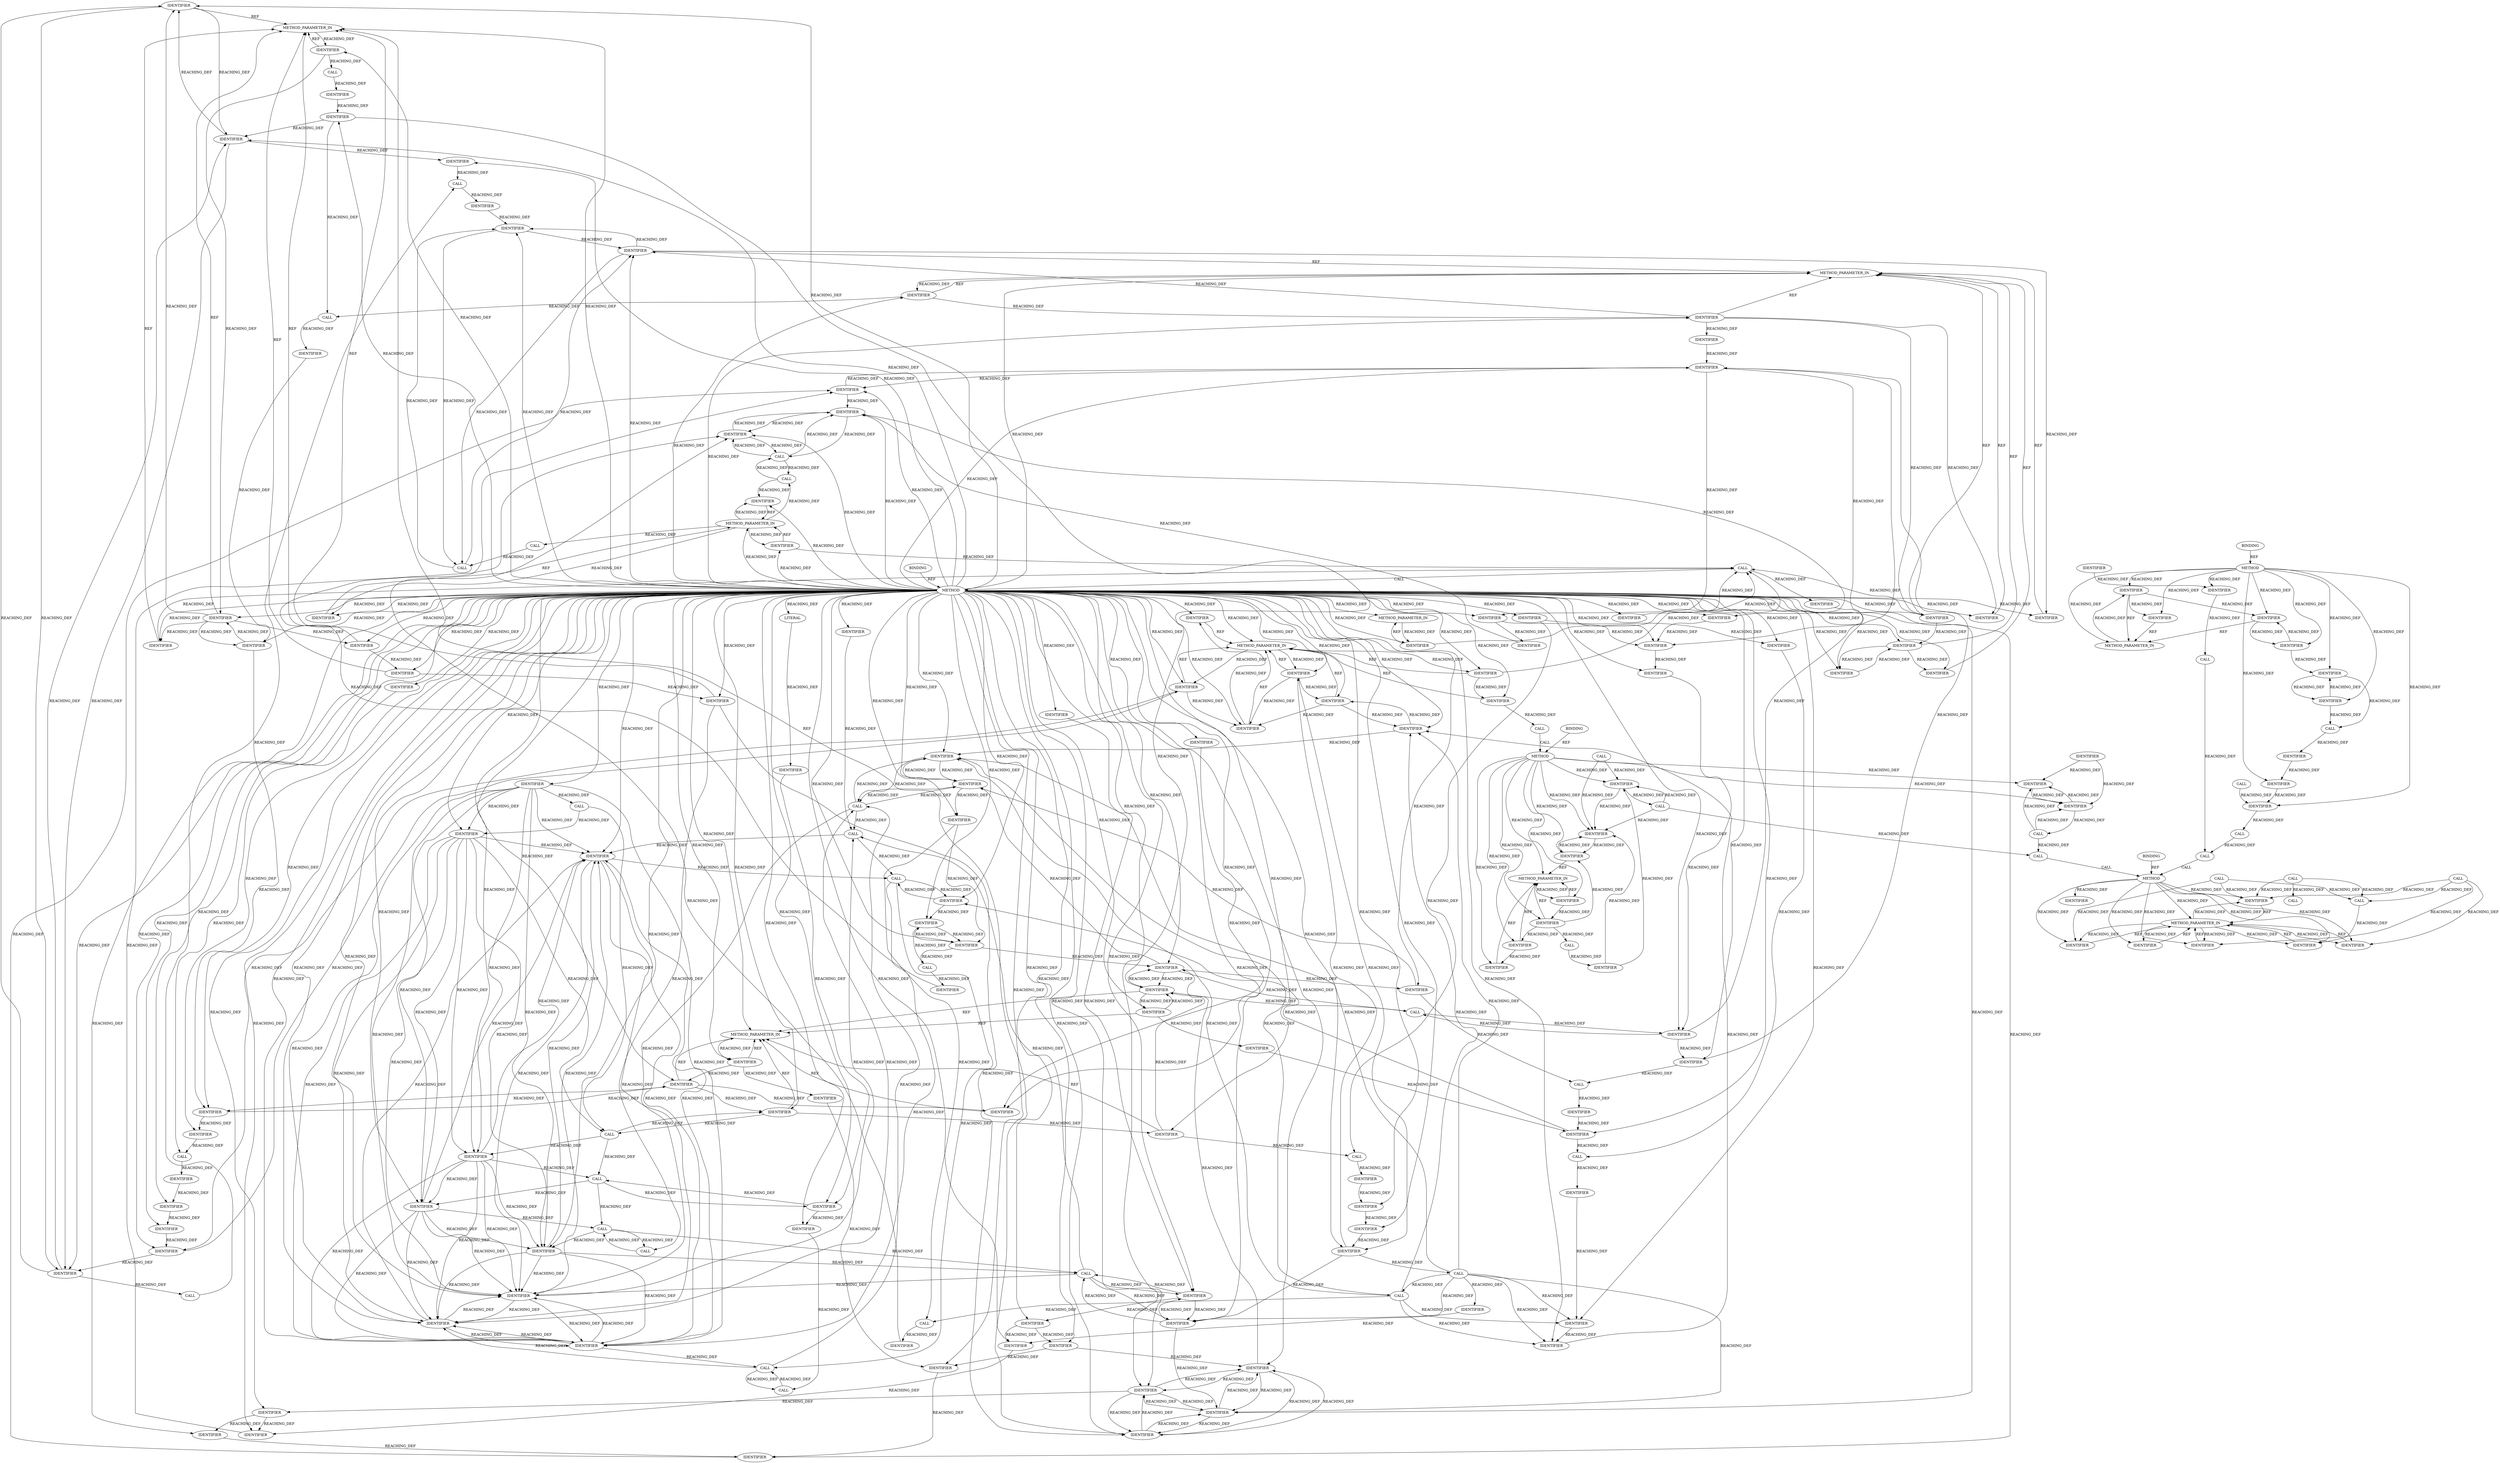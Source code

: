 strict digraph "" {
	node [label="\N"];
	916	[ARGUMENT_INDEX=2,
		CODE=mhdr,
		COLUMN_NUMBER=32,
		LINE_NUMBER=406,
		NAME=mhdr,
		ORDER=2,
		TYPE_FULL_NAME="tipc_msg*",
		filename="file_code_old-97bf6f81-tipc_buf_append-145.c",
		label=IDENTIFIER];
	822	[CODE="struct tipc_msg *mhdr",
		COLUMN_NUMBER=20,
		EVALUATION_STRATEGY=BY_VALUE,
		INDEX=1,
		IS_VARIADIC=false,
		LINE_NUMBER=372,
		NAME=mhdr,
		ORDER=1,
		TYPE_FULL_NAME="tipc_msg*",
		filename="file_code_old-97bf6f81-tipc_buf_append-145.c",
		label=METHOD_PARAMETER_IN];
	916 -> 822	[label=REF];
	915	[ARGUMENT_INDEX=1,
		CODE=skb,
		COLUMN_NUMBER=27,
		LINE_NUMBER=406,
		NAME=skb,
		ORDER=1,
		TYPE_FULL_NAME="sk_buff*",
		filename="file_code_old-97bf6f81-tipc_buf_append-145.c",
		label=IDENTIFIER];
	916 -> 915	[VARIABLE=mhdr,
		label=REACHING_DEF];
	917	[ARGUMENT_INDEX=3,
		CODE=mhsz,
		COLUMN_NUMBER=38,
		LINE_NUMBER=406,
		NAME=mhsz,
		ORDER=3,
		TYPE_FULL_NAME=int,
		filename="file_code_old-97bf6f81-tipc_buf_append-145.c",
		label=IDENTIFIER];
	916 -> 917	[VARIABLE=mhdr,
		label=REACHING_DEF];
	833	[ARGUMENT_INDEX=1,
		CODE=mhdr,
		COLUMN_NUMBER=24,
		LINE_NUMBER=375,
		NAME=mhdr,
		ORDER=1,
		TYPE_FULL_NAME="tipc_msg*",
		filename="file_code_old-97bf6f81-tipc_buf_append-145.c",
		label=IDENTIFIER];
	822 -> 833	[VARIABLE=mhdr,
		label=REACHING_DEF];
	915 -> 916	[VARIABLE=skb,
		label=REACHING_DEF];
	915 -> 917	[VARIABLE=skb,
		label=REACHING_DEF];
	921	[ARGUMENT_INDEX=1,
		CODE="skb->data",
		COLUMN_NUMBER=12,
		DISPATCH_TYPE=STATIC_DISPATCH,
		LINE_NUMBER=407,
		METHOD_FULL_NAME="<operator>.indirectFieldAccess",
		NAME="<operator>.indirectFieldAccess",
		ORDER=1,
		TYPE_FULL_NAME="<empty>",
		filename="file_code_old-97bf6f81-tipc_buf_append-145.c",
		label=CALL];
	915 -> 921	[VARIABLE=skb,
		label=REACHING_DEF];
	917 -> 916	[VARIABLE=mhsz,
		label=REACHING_DEF];
	917 -> 915	[VARIABLE=mhsz,
		label=REACHING_DEF];
	924	[ARGUMENT_INDEX=2,
		CODE=mhsz,
		COLUMN_NUMBER=24,
		LINE_NUMBER=407,
		NAME=mhsz,
		ORDER=2,
		TYPE_FULL_NAME=int,
		filename="file_code_old-97bf6f81-tipc_buf_append-145.c",
		label=IDENTIFIER];
	917 -> 924	[VARIABLE=mhsz,
		label=REACHING_DEF];
	226	[ARGUMENT_INDEX=1,
		CODE="*buf",
		COLUMN_NUMBER=3,
		DISPATCH_TYPE=STATIC_DISPATCH,
		LINE_NUMBER=145,
		METHOD_FULL_NAME="<operator>.indirection",
		NAME="<operator>.indirection",
		ORDER=1,
		TYPE_FULL_NAME="<empty>",
		filename="file_code_old-97bf6f81-tipc_buf_append-145.c",
		label=CALL];
	225	[ARGUMENT_INDEX=-1,
		CODE="*buf = NULL",
		COLUMN_NUMBER=3,
		DISPATCH_TYPE=STATIC_DISPATCH,
		LINE_NUMBER=145,
		METHOD_FULL_NAME="<operator>.assignment",
		NAME="<operator>.assignment",
		ORDER=2,
		TYPE_FULL_NAME="<empty>",
		filename="file_code_old-97bf6f81-tipc_buf_append-145.c",
		label=CALL];
	226 -> 225	[VARIABLE="*buf",
		label=REACHING_DEF];
	375	[ARGUMENT_INDEX=1,
		CODE="*buf",
		COLUMN_NUMBER=12,
		DISPATCH_TYPE=STATIC_DISPATCH,
		LINE_NUMBER=189,
		METHOD_FULL_NAME="<operator>.indirection",
		NAME="<operator>.indirection",
		ORDER=1,
		TYPE_FULL_NAME="<empty>",
		filename="file_code_old-97bf6f81-tipc_buf_append-145.c",
		label=CALL];
	226 -> 375	[VARIABLE="*buf",
		label=REACHING_DEF];
	376	[ARGUMENT_INDEX=1,
		CODE=buf,
		COLUMN_NUMBER=13,
		LINE_NUMBER=189,
		NAME=buf,
		ORDER=1,
		TYPE_FULL_NAME="sk_buff**",
		filename="file_code_old-97bf6f81-tipc_buf_append-145.c",
		label=IDENTIFIER];
	226 -> 376	[VARIABLE="*buf",
		label=REACHING_DEF];
	382	[ARGUMENT_INDEX=1,
		CODE=buf,
		COLUMN_NUMBER=3,
		LINE_NUMBER=191,
		NAME=buf,
		ORDER=1,
		TYPE_FULL_NAME="sk_buff**",
		filename="file_code_old-97bf6f81-tipc_buf_append-145.c",
		label=IDENTIFIER];
	375 -> 382	[VARIABLE="*buf",
		label=REACHING_DEF];
	173	[CODE="struct sk_buff **buf",
		COLUMN_NUMBER=47,
		EVALUATION_STRATEGY=BY_VALUE,
		INDEX=2,
		IS_VARIADIC=false,
		LINE_NUMBER=124,
		NAME=buf,
		ORDER=2,
		TYPE_FULL_NAME="sk_buff**",
		filename="file_code_old-97bf6f81-tipc_buf_append-145.c",
		label=METHOD_PARAMETER_IN];
	376 -> 173	[label=REF];
	993	[ARGUMENT_INDEX=2,
		CODE=INT_H_SIZE,
		COLUMN_NUMBER=12,
		LINE_NUMBER=429,
		NAME=INT_H_SIZE,
		ORDER=2,
		TYPE_FULL_NAME=ANY,
		filename="file_code_old-97bf6f81-tipc_buf_append-145.c",
		label=IDENTIFIER];
	992	[ARGUMENT_INDEX=1,
		CODE=pktpos,
		COLUMN_NUMBER=2,
		LINE_NUMBER=429,
		NAME=pktpos,
		ORDER=1,
		TYPE_FULL_NAME="char*",
		filename="file_code_old-97bf6f81-tipc_buf_append-145.c",
		label=IDENTIFIER];
	993 -> 992	[VARIABLE=INT_H_SIZE,
		label=REACHING_DEF];
	996	[ARGUMENT_INDEX=2,
		CODE=INT_H_SIZE,
		COLUMN_NUMBER=12,
		LINE_NUMBER=430,
		NAME=INT_H_SIZE,
		ORDER=2,
		TYPE_FULL_NAME=ANY,
		filename="file_code_old-97bf6f81-tipc_buf_append-145.c",
		label=IDENTIFIER];
	993 -> 996	[VARIABLE=INT_H_SIZE,
		label=REACHING_DEF];
	1003	[ARGUMENT_INDEX=1,
		CODE=pktpos,
		COLUMN_NUMBER=2,
		LINE_NUMBER=432,
		NAME=pktpos,
		ORDER=1,
		TYPE_FULL_NAME="char*",
		filename="file_code_old-97bf6f81-tipc_buf_append-145.c",
		label=IDENTIFIER];
	992 -> 1003	[VARIABLE=pktpos,
		label=REACHING_DEF];
	995	[ARGUMENT_INDEX=1,
		CODE=pktrem,
		COLUMN_NUMBER=2,
		LINE_NUMBER=430,
		NAME=pktrem,
		ORDER=1,
		TYPE_FULL_NAME=int,
		filename="file_code_old-97bf6f81-tipc_buf_append-145.c",
		label=IDENTIFIER];
	996 -> 995	[VARIABLE=INT_H_SIZE,
		label=REACHING_DEF];
	999	[ARGUMENT_INDEX=2,
		CODE=INT_H_SIZE,
		COLUMN_NUMBER=38,
		LINE_NUMBER=431,
		NAME=INT_H_SIZE,
		ORDER=2,
		TYPE_FULL_NAME=ANY,
		filename="file_code_old-97bf6f81-tipc_buf_append-145.c",
		label=IDENTIFIER];
	996 -> 999	[VARIABLE=INT_H_SIZE,
		label=REACHING_DEF];
	1809	[ARGUMENT_INDEX=1,
		CODE=skb,
		COLUMN_NUMBER=30,
		LINE_NUMBER=748,
		NAME=skb,
		ORDER=1,
		TYPE_FULL_NAME="sk_buff*",
		filename="file_code_old-97bf6f81-tipc_buf_append-145.c",
		label=IDENTIFIER];
	1808	[ARGUMENT_INDEX=2,
		CODE="&skb",
		COLUMN_NUMBER=29,
		DISPATCH_TYPE=STATIC_DISPATCH,
		LINE_NUMBER=748,
		METHOD_FULL_NAME="<operator>.addressOf",
		NAME="<operator>.addressOf",
		ORDER=2,
		TYPE_FULL_NAME="<empty>",
		filename="file_code_old-97bf6f81-tipc_buf_append-145.c",
		label=CALL];
	1809 -> 1808	[VARIABLE=skb,
		label=REACHING_DEF];
	1813	[ARGUMENT_INDEX=2,
		CODE=skb,
		COLUMN_NUMBER=27,
		LINE_NUMBER=749,
		NAME=skb,
		ORDER=2,
		TYPE_FULL_NAME="sk_buff*",
		filename="file_code_old-97bf6f81-tipc_buf_append-145.c",
		label=IDENTIFIER];
	1809 -> 1813	[VARIABLE=skb,
		label=REACHING_DEF];
	1808 -> 1809	[VARIABLE="&skb",
		label=REACHING_DEF];
	1808 -> 1813	[VARIABLE="&skb",
		label=REACHING_DEF];
	1805	[ARGUMENT_INDEX=-1,
		CODE="tipc_buf_append(&tmp, &skb)",
		COLUMN_NUMBER=7,
		DISPATCH_TYPE=STATIC_DISPATCH,
		LINE_NUMBER=748,
		METHOD_FULL_NAME=tipc_buf_append,
		NAME=tipc_buf_append,
		ORDER=1,
		TYPE_FULL_NAME="<empty>",
		filename="file_code_old-97bf6f81-tipc_buf_append-145.c",
		label=CALL];
	1808 -> 1805	[VARIABLE="&skb",
		label=REACHING_DEF];
	1812	[ARGUMENT_INDEX=1,
		CODE=list,
		COLUMN_NUMBER=21,
		LINE_NUMBER=749,
		NAME=list,
		ORDER=1,
		TYPE_FULL_NAME="sk_buff_head*",
		filename="file_code_old-97bf6f81-tipc_buf_append-145.c",
		label=IDENTIFIER];
	1813 -> 1812	[VARIABLE=skb,
		label=REACHING_DEF];
	905	[ARGUMENT_INDEX=-1,
		CODE=dsz,
		COLUMN_NUMBER=12,
		LINE_NUMBER=401,
		NAME=dsz,
		ORDER=1,
		TYPE_FULL_NAME=int,
		filename="file_code_old-97bf6f81-tipc_buf_append-145.c",
		label=IDENTIFIER];
	825	[CODE="int dsz",
		COLUMN_NUMBER=6,
		EVALUATION_STRATEGY=BY_VALUE,
		INDEX=4,
		IS_VARIADIC=false,
		LINE_NUMBER=373,
		NAME=dsz,
		ORDER=4,
		TYPE_FULL_NAME=int,
		filename="file_code_old-97bf6f81-tipc_buf_append-145.c",
		label=METHOD_PARAMETER_IN];
	905 -> 825	[label=REF];
	840	[ARGUMENT_INDEX=2,
		CODE=dsz,
		COLUMN_NUMBER=19,
		LINE_NUMBER=377,
		NAME=dsz,
		ORDER=2,
		TYPE_FULL_NAME=int,
		filename="file_code_old-97bf6f81-tipc_buf_append-145.c",
		label=IDENTIFIER];
	825 -> 840	[VARIABLE=dsz,
		label=REACHING_DEF];
	840 -> 825	[label=REF];
	838	[ARGUMENT_INDEX=2,
		CODE="mhsz + dsz",
		COLUMN_NUMBER=12,
		DISPATCH_TYPE=STATIC_DISPATCH,
		LINE_NUMBER=377,
		METHOD_FULL_NAME="<operator>.addition",
		NAME="<operator>.addition",
		ORDER=2,
		TYPE_FULL_NAME="<empty>",
		filename="file_code_old-97bf6f81-tipc_buf_append-145.c",
		label=CALL];
	840 -> 838	[VARIABLE=dsz,
		label=REACHING_DEF];
	849	[ARGUMENT_INDEX=2,
		CODE=dsz,
		COLUMN_NUMBER=13,
		LINE_NUMBER=380,
		NAME=dsz,
		ORDER=2,
		TYPE_FULL_NAME=int,
		filename="file_code_old-97bf6f81-tipc_buf_append-145.c",
		label=IDENTIFIER];
	840 -> 849	[VARIABLE=dsz,
		label=REACHING_DEF];
	837	[ARGUMENT_INDEX=1,
		CODE=msz,
		COLUMN_NUMBER=6,
		LINE_NUMBER=377,
		NAME=msz,
		ORDER=1,
		TYPE_FULL_NAME=int,
		filename="file_code_old-97bf6f81-tipc_buf_append-145.c",
		label=IDENTIFIER];
	838 -> 837	[VARIABLE="mhsz + dsz",
		label=REACHING_DEF];
	849 -> 825	[label=REF];
	928	[ARGUMENT_INDEX=2,
		CODE=dsz,
		COLUMN_NUMBER=35,
		LINE_NUMBER=408,
		NAME=dsz,
		ORDER=2,
		TYPE_FULL_NAME=int,
		filename="file_code_old-97bf6f81-tipc_buf_append-145.c",
		label=IDENTIFIER];
	849 -> 928	[VARIABLE=dsz,
		label=REACHING_DEF];
	890	[ARGUMENT_INDEX=4,
		CODE=dsz,
		COLUMN_NUMBER=41,
		LINE_NUMBER=396,
		NAME=dsz,
		ORDER=4,
		TYPE_FULL_NAME=int,
		filename="file_code_old-97bf6f81-tipc_buf_append-145.c",
		label=IDENTIFIER];
	849 -> 890	[VARIABLE=dsz,
		label=REACHING_DEF];
	1113	[ARGUMENT_INDEX=-1,
		CODE=dsz,
		COLUMN_NUMBER=9,
		LINE_NUMBER=469,
		NAME=dsz,
		ORDER=1,
		TYPE_FULL_NAME=int,
		filename="file_code_old-97bf6f81-tipc_buf_append-145.c",
		label=IDENTIFIER];
	849 -> 1113	[VARIABLE=dsz,
		label=REACHING_DEF];
	848	[ARGUMENT_INDEX=1,
		CODE=drem,
		COLUMN_NUMBER=6,
		LINE_NUMBER=380,
		NAME=drem,
		ORDER=1,
		TYPE_FULL_NAME=int,
		filename="file_code_old-97bf6f81-tipc_buf_append-145.c",
		label=IDENTIFIER];
	849 -> 848	[VARIABLE=dsz,
		label=REACHING_DEF];
	183	[ARGUMENT_INDEX=2,
		CODE="*buf",
		COLUMN_NUMBER=25,
		DISPATCH_TYPE=STATIC_DISPATCH,
		LINE_NUMBER=127,
		METHOD_FULL_NAME="<operator>.indirection",
		NAME="<operator>.indirection",
		ORDER=2,
		TYPE_FULL_NAME="<empty>",
		filename="file_code_old-97bf6f81-tipc_buf_append-145.c",
		label=CALL];
	183 -> 375	[VARIABLE="*buf",
		label=REACHING_DEF];
	183 -> 376	[VARIABLE="*buf",
		label=REACHING_DEF];
	227	[ARGUMENT_INDEX=1,
		CODE=buf,
		COLUMN_NUMBER=4,
		LINE_NUMBER=145,
		NAME=buf,
		ORDER=1,
		TYPE_FULL_NAME="sk_buff**",
		filename="file_code_old-97bf6f81-tipc_buf_append-145.c",
		label=IDENTIFIER];
	183 -> 227	[VARIABLE="*buf",
		label=REACHING_DEF];
	269	[ARGUMENT_INDEX=1,
		CODE=buf,
		COLUMN_NUMBER=3,
		LINE_NUMBER=163,
		NAME=buf,
		ORDER=1,
		TYPE_FULL_NAME="sk_buff**",
		filename="file_code_old-97bf6f81-tipc_buf_append-145.c",
		label=IDENTIFIER];
	183 -> 269	[VARIABLE="*buf",
		label=REACHING_DEF];
	227 -> 173	[label=REF];
	269 -> 173	[label=REF];
	966	[ARGUMENT_INDEX=2,
		CODE="tipc_buf_acquire(pktmax, GFP_KERNEL)",
		COLUMN_NUMBER=8,
		DISPATCH_TYPE=STATIC_DISPATCH,
		LINE_NUMBER=422,
		METHOD_FULL_NAME=tipc_buf_acquire,
		NAME=tipc_buf_acquire,
		ORDER=2,
		TYPE_FULL_NAME="<empty>",
		filename="file_code_old-97bf6f81-tipc_buf_append-145.c",
		label=CALL];
	965	[ARGUMENT_INDEX=1,
		CODE=skb,
		COLUMN_NUMBER=2,
		LINE_NUMBER=422,
		NAME=skb,
		ORDER=1,
		TYPE_FULL_NAME="sk_buff*",
		filename="file_code_old-97bf6f81-tipc_buf_append-145.c",
		label=IDENTIFIER];
	966 -> 965	[VARIABLE="tipc_buf_acquire(pktmax, GFP_KERNEL)",
		label=REACHING_DEF];
	971	[ARGUMENT_INDEX=1,
		CODE=skb,
		COLUMN_NUMBER=7,
		LINE_NUMBER=423,
		NAME=skb,
		ORDER=1,
		TYPE_FULL_NAME="sk_buff*",
		filename="file_code_old-97bf6f81-tipc_buf_append-145.c",
		label=IDENTIFIER];
	965 -> 971	[VARIABLE=skb,
		label=REACHING_DEF];
	1046	[ARGUMENT_INDEX=2,
		CODE=INT_H_SIZE,
		COLUMN_NUMBER=24,
		LINE_NUMBER=449,
		NAME=INT_H_SIZE,
		ORDER=2,
		TYPE_FULL_NAME=ANY,
		filename="file_code_old-97bf6f81-tipc_buf_append-145.c",
		label=IDENTIFIER];
	1044	[ARGUMENT_INDEX=2,
		CODE="pktmax - INT_H_SIZE",
		COLUMN_NUMBER=15,
		DISPATCH_TYPE=STATIC_DISPATCH,
		LINE_NUMBER=449,
		METHOD_FULL_NAME="<operator>.subtraction",
		NAME="<operator>.subtraction",
		ORDER=2,
		TYPE_FULL_NAME="<empty>",
		filename="file_code_old-97bf6f81-tipc_buf_append-145.c",
		label=CALL];
	1046 -> 1044	[VARIABLE=INT_H_SIZE,
		label=REACHING_DEF];
	1045	[ARGUMENT_INDEX=1,
		CODE=pktmax,
		COLUMN_NUMBER=15,
		LINE_NUMBER=449,
		NAME=pktmax,
		ORDER=1,
		TYPE_FULL_NAME=int,
		filename="file_code_old-97bf6f81-tipc_buf_append-145.c",
		label=IDENTIFIER];
	1046 -> 1045	[VARIABLE=INT_H_SIZE,
		label=REACHING_DEF];
	1052	[ARGUMENT_INDEX=2,
		CODE=INT_H_SIZE,
		COLUMN_NUMBER=19,
		LINE_NUMBER=450,
		NAME=INT_H_SIZE,
		ORDER=2,
		TYPE_FULL_NAME=ANY,
		filename="file_code_old-97bf6f81-tipc_buf_append-145.c",
		label=IDENTIFIER];
	1046 -> 1052	[VARIABLE=INT_H_SIZE,
		label=REACHING_DEF];
	1094	[ARGUMENT_INDEX=3,
		CODE=INT_H_SIZE,
		COLUMN_NUMBER=41,
		LINE_NUMBER=463,
		NAME=INT_H_SIZE,
		ORDER=3,
		TYPE_FULL_NAME=ANY,
		filename="file_code_old-97bf6f81-tipc_buf_append-145.c",
		label=IDENTIFIER];
	1046 -> 1094	[VARIABLE=INT_H_SIZE,
		label=REACHING_DEF];
	1043	[ARGUMENT_INDEX=1,
		CODE=drem,
		COLUMN_NUMBER=7,
		LINE_NUMBER=449,
		NAME=drem,
		ORDER=1,
		TYPE_FULL_NAME=int,
		filename="file_code_old-97bf6f81-tipc_buf_append-145.c",
		label=IDENTIFIER];
	1044 -> 1043	[VARIABLE="pktmax - INT_H_SIZE",
		label=REACHING_DEF];
	1045 -> 1046	[VARIABLE=pktmax,
		label=REACHING_DEF];
	1045 -> 1044	[VARIABLE=pktmax,
		label=REACHING_DEF];
	826	[CODE="int pktmax",
		COLUMN_NUMBER=15,
		EVALUATION_STRATEGY=BY_VALUE,
		INDEX=5,
		IS_VARIADIC=false,
		LINE_NUMBER=373,
		NAME=pktmax,
		ORDER=5,
		TYPE_FULL_NAME=int,
		filename="file_code_old-97bf6f81-tipc_buf_append-145.c",
		label=METHOD_PARAMETER_IN];
	1045 -> 826	[label=REF];
	1057	[ARGUMENT_INDEX=2,
		CODE=pktmax,
		COLUMN_NUMBER=12,
		LINE_NUMBER=452,
		NAME=pktmax,
		ORDER=2,
		TYPE_FULL_NAME=int,
		filename="file_code_old-97bf6f81-tipc_buf_append-145.c",
		label=IDENTIFIER];
	1045 -> 1057	[VARIABLE=pktmax,
		label=REACHING_DEF];
	1052 -> 1094	[VARIABLE=INT_H_SIZE,
		label=REACHING_DEF];
	1050	[ARGUMENT_INDEX=2,
		CODE="drem + INT_H_SIZE",
		COLUMN_NUMBER=12,
		DISPATCH_TYPE=STATIC_DISPATCH,
		LINE_NUMBER=450,
		METHOD_FULL_NAME="<operator>.addition",
		NAME="<operator>.addition",
		ORDER=2,
		TYPE_FULL_NAME="<empty>",
		filename="file_code_old-97bf6f81-tipc_buf_append-145.c",
		label=CALL];
	1052 -> 1050	[VARIABLE=INT_H_SIZE,
		label=REACHING_DEF];
	1091	[ARGUMENT_INDEX=1,
		CODE=skb,
		COLUMN_NUMBER=27,
		LINE_NUMBER=463,
		NAME=skb,
		ORDER=1,
		TYPE_FULL_NAME="sk_buff*",
		filename="file_code_old-97bf6f81-tipc_buf_append-145.c",
		label=IDENTIFIER];
	1094 -> 1091	[VARIABLE=INT_H_SIZE,
		label=REACHING_DEF];
	1101	[ARGUMENT_INDEX=2,
		CODE=INT_H_SIZE,
		COLUMN_NUMBER=24,
		LINE_NUMBER=464,
		NAME=INT_H_SIZE,
		ORDER=2,
		TYPE_FULL_NAME=ANY,
		filename="file_code_old-97bf6f81-tipc_buf_append-145.c",
		label=IDENTIFIER];
	1094 -> 1101	[VARIABLE=INT_H_SIZE,
		label=REACHING_DEF];
	1092	[ARGUMENT_INDEX=2,
		CODE="&pkthdr",
		COLUMN_NUMBER=32,
		DISPATCH_TYPE=STATIC_DISPATCH,
		LINE_NUMBER=463,
		METHOD_FULL_NAME="<operator>.addressOf",
		NAME="<operator>.addressOf",
		ORDER=2,
		TYPE_FULL_NAME="<empty>",
		filename="file_code_old-97bf6f81-tipc_buf_append-145.c",
		label=CALL];
	1094 -> 1092	[VARIABLE=INT_H_SIZE,
		label=REACHING_DEF];
	982	[ARGUMENT_INDEX=1,
		CODE=pktpos,
		COLUMN_NUMBER=2,
		LINE_NUMBER=427,
		NAME=pktpos,
		ORDER=1,
		TYPE_FULL_NAME="char*",
		filename="file_code_old-97bf6f81-tipc_buf_append-145.c",
		label=IDENTIFIER];
	982 -> 992	[VARIABLE=pktpos,
		label=REACHING_DEF];
	843	[ARGUMENT_INDEX=1,
		CODE=pktrem,
		COLUMN_NUMBER=6,
		LINE_NUMBER=378,
		NAME=pktrem,
		ORDER=1,
		TYPE_FULL_NAME=int,
		filename="file_code_old-97bf6f81-tipc_buf_append-145.c",
		label=IDENTIFIER];
	843 -> 995	[VARIABLE=pktrem,
		label=REACHING_DEF];
	1006	[ARGUMENT_INDEX=1,
		CODE=pktrem,
		COLUMN_NUMBER=2,
		LINE_NUMBER=433,
		NAME=pktrem,
		ORDER=1,
		TYPE_FULL_NAME=int,
		filename="file_code_old-97bf6f81-tipc_buf_append-145.c",
		label=IDENTIFIER];
	995 -> 1006	[VARIABLE=pktrem,
		label=REACHING_DEF];
	1903	[ARGUMENT_INDEX=1,
		CODE=head,
		COLUMN_NUMBER=24,
		LINE_NUMBER=788,
		NAME=head,
		ORDER=1,
		TYPE_FULL_NAME="sk_buff*",
		filename="file_code_old-97bf6f81-tipc_buf_append-145.c",
		label=IDENTIFIER];
	1902	[ARGUMENT_INDEX=1,
		CODE="&head",
		COLUMN_NUMBER=23,
		DISPATCH_TYPE=STATIC_DISPATCH,
		LINE_NUMBER=788,
		METHOD_FULL_NAME="<operator>.addressOf",
		NAME="<operator>.addressOf",
		ORDER=1,
		TYPE_FULL_NAME="<empty>",
		filename="file_code_old-97bf6f81-tipc_buf_append-145.c",
		label=CALL];
	1903 -> 1902	[VARIABLE=head,
		label=REACHING_DEF];
	1901	[ARGUMENT_INDEX=-1,
		CODE="tipc_buf_append(&head, &frag)",
		COLUMN_NUMBER=7,
		DISPATCH_TYPE=STATIC_DISPATCH,
		LINE_NUMBER=788,
		METHOD_FULL_NAME=tipc_buf_append,
		NAME=tipc_buf_append,
		ORDER=1,
		TYPE_FULL_NAME="<empty>",
		filename="file_code_old-97bf6f81-tipc_buf_append-145.c",
		label=CALL];
	1902 -> 1901	[VARIABLE="&head",
		label=REACHING_DEF];
	1098	[ARGUMENT_INDEX=1,
		CODE="skb->data",
		COLUMN_NUMBER=12,
		DISPATCH_TYPE=STATIC_DISPATCH,
		LINE_NUMBER=464,
		METHOD_FULL_NAME="<operator>.indirectFieldAccess",
		NAME="<operator>.indirectFieldAccess",
		ORDER=1,
		TYPE_FULL_NAME="<empty>",
		filename="file_code_old-97bf6f81-tipc_buf_append-145.c",
		label=CALL];
	1065	[ARGUMENT_INDEX=1,
		CODE=skb,
		COLUMN_NUMBER=8,
		LINE_NUMBER=454,
		NAME=skb,
		ORDER=1,
		TYPE_FULL_NAME="sk_buff*",
		filename="file_code_old-97bf6f81-tipc_buf_append-145.c",
		label=IDENTIFIER];
	1098 -> 1065	[VARIABLE="skb->data",
		label=REACHING_DEF];
	1073	[ARGUMENT_INDEX=1,
		CODE=skb,
		COLUMN_NUMBER=14,
		LINE_NUMBER=458,
		NAME=skb,
		ORDER=1,
		TYPE_FULL_NAME="sk_buff*",
		filename="file_code_old-97bf6f81-tipc_buf_append-145.c",
		label=IDENTIFIER];
	1098 -> 1073	[VARIABLE="skb->data",
		label=REACHING_DEF];
	1076	[ARGUMENT_INDEX=2,
		CODE=skb,
		COLUMN_NUMBER=26,
		LINE_NUMBER=459,
		NAME=skb,
		ORDER=2,
		TYPE_FULL_NAME="sk_buff*",
		filename="file_code_old-97bf6f81-tipc_buf_append-145.c",
		label=IDENTIFIER];
	1098 -> 1076	[VARIABLE="skb->data",
		label=REACHING_DEF];
	1098 -> 1091	[VARIABLE="skb->data",
		label=REACHING_DEF];
	1097	[ARGUMENT_INDEX=2,
		CODE="skb->data + INT_H_SIZE",
		COLUMN_NUMBER=12,
		DISPATCH_TYPE=STATIC_DISPATCH,
		LINE_NUMBER=464,
		METHOD_FULL_NAME="<operator>.addition",
		NAME="<operator>.addition",
		ORDER=2,
		TYPE_FULL_NAME="<empty>",
		filename="file_code_old-97bf6f81-tipc_buf_append-145.c",
		label=CALL];
	1098 -> 1097	[VARIABLE="skb->data",
		label=REACHING_DEF];
	1065 -> 1073	[VARIABLE=skb,
		label=REACHING_DEF];
	1073 -> 1076	[VARIABLE=skb,
		label=REACHING_DEF];
	1076 -> 1091	[VARIABLE=skb,
		label=REACHING_DEF];
	1075	[ARGUMENT_INDEX=1,
		CODE=list,
		COLUMN_NUMBER=20,
		LINE_NUMBER=459,
		NAME=list,
		ORDER=1,
		TYPE_FULL_NAME="sk_buff_head*",
		filename="file_code_old-97bf6f81-tipc_buf_append-145.c",
		label=IDENTIFIER];
	1076 -> 1075	[VARIABLE=skb,
		label=REACHING_DEF];
	1091 -> 1094	[VARIABLE=skb,
		label=REACHING_DEF];
	1091 -> 1098	[VARIABLE=skb,
		label=REACHING_DEF];
	1091 -> 1092	[VARIABLE=skb,
		label=REACHING_DEF];
	1096	[ARGUMENT_INDEX=1,
		CODE=pktpos,
		COLUMN_NUMBER=3,
		LINE_NUMBER=464,
		NAME=pktpos,
		ORDER=1,
		TYPE_FULL_NAME="char*",
		filename="file_code_old-97bf6f81-tipc_buf_append-145.c",
		label=IDENTIFIER];
	1097 -> 1096	[VARIABLE="skb->data + INT_H_SIZE",
		label=REACHING_DEF];
	920	[ARGUMENT_INDEX=2,
		CODE="skb->data + mhsz",
		COLUMN_NUMBER=12,
		DISPATCH_TYPE=STATIC_DISPATCH,
		LINE_NUMBER=407,
		METHOD_FULL_NAME="<operator>.addition",
		NAME="<operator>.addition",
		ORDER=2,
		TYPE_FULL_NAME="<empty>",
		filename="file_code_old-97bf6f81-tipc_buf_append-145.c",
		label=CALL];
	924 -> 920	[VARIABLE=mhsz,
		label=REACHING_DEF];
	919	[ARGUMENT_INDEX=1,
		CODE=pktpos,
		COLUMN_NUMBER=3,
		LINE_NUMBER=407,
		NAME=pktpos,
		ORDER=1,
		TYPE_FULL_NAME="char*",
		filename="file_code_old-97bf6f81-tipc_buf_append-145.c",
		label=IDENTIFIER];
	920 -> 919	[VARIABLE="skb->data + mhsz",
		label=REACHING_DEF];
	1887	[ARGUMENT_INDEX=2,
		CODE="skb_clone(skb, GFP_ATOMIC)",
		COLUMN_NUMBER=10,
		DISPATCH_TYPE=STATIC_DISPATCH,
		LINE_NUMBER=784,
		METHOD_FULL_NAME=skb_clone,
		NAME=skb_clone,
		ORDER=2,
		TYPE_FULL_NAME="<empty>",
		filename="file_code_old-97bf6f81-tipc_buf_append-145.c",
		label=CALL];
	1886	[ARGUMENT_INDEX=1,
		CODE=frag,
		COLUMN_NUMBER=3,
		LINE_NUMBER=784,
		NAME=frag,
		ORDER=1,
		TYPE_FULL_NAME="sk_buff*",
		filename="file_code_old-97bf6f81-tipc_buf_append-145.c",
		label=IDENTIFIER];
	1887 -> 1886	[VARIABLE="skb_clone(skb, GFP_ATOMIC)",
		label=REACHING_DEF];
	1892	[ARGUMENT_INDEX=1,
		CODE=frag,
		COLUMN_NUMBER=8,
		LINE_NUMBER=785,
		NAME=frag,
		ORDER=1,
		TYPE_FULL_NAME="sk_buff*",
		filename="file_code_old-97bf6f81-tipc_buf_append-145.c",
		label=IDENTIFIER];
	1886 -> 1892	[VARIABLE=frag,
		label=REACHING_DEF];
	1013	[ARGUMENT_INDEX=2,
		CODE=pktrem,
		COLUMN_NUMBER=14,
		LINE_NUMBER=436,
		NAME=pktrem,
		ORDER=2,
		TYPE_FULL_NAME=int,
		filename="file_code_old-97bf6f81-tipc_buf_append-145.c",
		label=IDENTIFIER];
	1012	[ARGUMENT_INDEX=1,
		CODE=drem,
		COLUMN_NUMBER=7,
		LINE_NUMBER=436,
		NAME=drem,
		ORDER=1,
		TYPE_FULL_NAME=int,
		filename="file_code_old-97bf6f81-tipc_buf_append-145.c",
		label=IDENTIFIER];
	1013 -> 1012	[VARIABLE=pktrem,
		label=REACHING_DEF];
	1022	[ARGUMENT_INDEX=2,
		CODE=pktrem,
		COLUMN_NUMBER=36,
		LINE_NUMBER=439,
		NAME=pktrem,
		ORDER=2,
		TYPE_FULL_NAME=int,
		filename="file_code_old-97bf6f81-tipc_buf_append-145.c",
		label=IDENTIFIER];
	1013 -> 1022	[VARIABLE=pktrem,
		label=REACHING_DEF];
	1012 -> 1013	[VARIABLE=drem,
		label=REACHING_DEF];
	1017	[ARGUMENT_INDEX=2,
		CODE=drem,
		COLUMN_NUMBER=13,
		LINE_NUMBER=437,
		NAME=drem,
		ORDER=2,
		TYPE_FULL_NAME=int,
		filename="file_code_old-97bf6f81-tipc_buf_append-145.c",
		label=IDENTIFIER];
	1012 -> 1017	[VARIABLE=drem,
		label=REACHING_DEF];
	1034	[ARGUMENT_INDEX=1,
		CODE=drem,
		COLUMN_NUMBER=3,
		LINE_NUMBER=443,
		NAME=drem,
		ORDER=1,
		TYPE_FULL_NAME=int,
		filename="file_code_old-97bf6f81-tipc_buf_append-145.c",
		label=IDENTIFIER];
	1012 -> 1034	[VARIABLE=drem,
		label=REACHING_DEF];
	1021	[ARGUMENT_INDEX=1,
		CODE=pktpos,
		COLUMN_NUMBER=28,
		LINE_NUMBER=439,
		NAME=pktpos,
		ORDER=1,
		TYPE_FULL_NAME="char*",
		filename="file_code_old-97bf6f81-tipc_buf_append-145.c",
		label=IDENTIFIER];
	1022 -> 1021	[VARIABLE=pktrem,
		label=REACHING_DEF];
	1035	[ARGUMENT_INDEX=2,
		CODE=pktrem,
		COLUMN_NUMBER=11,
		LINE_NUMBER=443,
		NAME=pktrem,
		ORDER=2,
		TYPE_FULL_NAME=int,
		filename="file_code_old-97bf6f81-tipc_buf_append-145.c",
		label=IDENTIFIER];
	1022 -> 1035	[VARIABLE=pktrem,
		label=REACHING_DEF];
	1023	[ARGUMENT_INDEX=3,
		CODE="&m->msg_iter",
		COLUMN_NUMBER=44,
		DISPATCH_TYPE=STATIC_DISPATCH,
		LINE_NUMBER=439,
		METHOD_FULL_NAME="<operator>.addressOf",
		NAME="<operator>.addressOf",
		ORDER=3,
		TYPE_FULL_NAME="<empty>",
		filename="file_code_old-97bf6f81-tipc_buf_append-145.c",
		label=CALL];
	1022 -> 1023	[VARIABLE=pktrem,
		label=REACHING_DEF];
	928 -> 825	[label=REF];
	927	[ARGUMENT_INDEX=1,
		CODE=pktpos,
		COLUMN_NUMBER=27,
		LINE_NUMBER=408,
		NAME=pktpos,
		ORDER=1,
		TYPE_FULL_NAME="char*",
		filename="file_code_old-97bf6f81-tipc_buf_append-145.c",
		label=IDENTIFIER];
	928 -> 927	[VARIABLE=dsz,
		label=REACHING_DEF];
	929	[ARGUMENT_INDEX=3,
		CODE="&m->msg_iter",
		COLUMN_NUMBER=40,
		DISPATCH_TYPE=STATIC_DISPATCH,
		LINE_NUMBER=408,
		METHOD_FULL_NAME="<operator>.addressOf",
		NAME="<operator>.addressOf",
		ORDER=3,
		TYPE_FULL_NAME="<empty>",
		filename="file_code_old-97bf6f81-tipc_buf_append-145.c",
		label=CALL];
	928 -> 929	[VARIABLE=dsz,
		label=REACHING_DEF];
	935	[ARGUMENT_INDEX=-1,
		CODE=dsz,
		COLUMN_NUMBER=11,
		LINE_NUMBER=409,
		NAME=dsz,
		ORDER=1,
		TYPE_FULL_NAME=int,
		filename="file_code_old-97bf6f81-tipc_buf_append-145.c",
		label=IDENTIFIER];
	928 -> 935	[VARIABLE=dsz,
		label=REACHING_DEF];
	927 -> 928	[VARIABLE=pktpos,
		label=REACHING_DEF];
	927 -> 929	[VARIABLE=pktpos,
		label=REACHING_DEF];
	929 -> 928	[VARIABLE="&m->msg_iter",
		label=REACHING_DEF];
	929 -> 927	[VARIABLE="&m->msg_iter",
		label=REACHING_DEF];
	935 -> 825	[label=REF];
	948	[ARGUMENT_INDEX=5,
		CODE=INT_H_SIZE,
		COLUMN_NUMBER=25,
		LINE_NUMBER=416,
		NAME=INT_H_SIZE,
		ORDER=5,
		TYPE_FULL_NAME=ANY,
		filename="file_code_old-97bf6f81-tipc_buf_append-145.c",
		label=IDENTIFIER];
	990	[ARGUMENT_INDEX=3,
		CODE=INT_H_SIZE,
		COLUMN_NUMBER=40,
		LINE_NUMBER=428,
		NAME=INT_H_SIZE,
		ORDER=3,
		TYPE_FULL_NAME=ANY,
		filename="file_code_old-97bf6f81-tipc_buf_append-145.c",
		label=IDENTIFIER];
	948 -> 990	[VARIABLE=INT_H_SIZE,
		label=REACHING_DEF];
	990 -> 993	[VARIABLE=INT_H_SIZE,
		label=REACHING_DEF];
	987	[ARGUMENT_INDEX=1,
		CODE=skb,
		COLUMN_NUMBER=26,
		LINE_NUMBER=428,
		NAME=skb,
		ORDER=1,
		TYPE_FULL_NAME="sk_buff*",
		filename="file_code_old-97bf6f81-tipc_buf_append-145.c",
		label=IDENTIFIER];
	990 -> 987	[VARIABLE=INT_H_SIZE,
		label=REACHING_DEF];
	988	[ARGUMENT_INDEX=2,
		CODE="&pkthdr",
		COLUMN_NUMBER=31,
		DISPATCH_TYPE=STATIC_DISPATCH,
		LINE_NUMBER=428,
		METHOD_FULL_NAME="<operator>.addressOf",
		NAME="<operator>.addressOf",
		ORDER=2,
		TYPE_FULL_NAME="<empty>",
		filename="file_code_old-97bf6f81-tipc_buf_append-145.c",
		label=CALL];
	990 -> 988	[VARIABLE=INT_H_SIZE,
		label=REACHING_DEF];
	1830	[METHOD_FULL_NAME=tipc_msg_assemble,
		NAME=tipc_msg_assemble,
		SIGNATURE="bool tipc_msg_assemble (sk_buff_head*)",
		label=BINDING];
	1777	[AST_PARENT_FULL_NAME="file_code_old-97bf6f81-tipc_buf_append-145.c:<global>",
		AST_PARENT_TYPE=TYPE_DECL,
		CODE="bool tipc_msg_assemble(struct sk_buff_head *list)
{
	struct sk_buff *skb, *tmp = NULL;

	if (skb_queue_len(list) == 1)
		return \
true;

	while ((skb = __skb_dequeue(list))) {
		skb->next = NULL;
		if (tipc_buf_append(&tmp, &skb)) {
			__skb_queue_tail(list, \
skb);
			return true;
		}
		if (!tmp)
			break;
	}
	__skb_queue_purge(list);
	__skb_queue_head_init(list);
	pr_warn(\"Failed do assemble \
buffer\\n\");
	return false;
}",
		COLUMN_NUMBER=1,
		COLUMN_NUMBER_END=1,
		FILENAME="file_code_old-97bf6f81-tipc_buf_append-145.c",
		FULL_NAME=tipc_msg_assemble,
		IS_EXTERNAL=false,
		LINE_NUMBER=739,
		LINE_NUMBER_END=759,
		NAME=tipc_msg_assemble,
		ORDER=17,
		SIGNATURE="bool tipc_msg_assemble (sk_buff_head*)",
		filename="file_code_old-97bf6f81-tipc_buf_append-145.c",
		label=METHOD];
	1830 -> 1777	[label=REF];
	1777 -> 1809	[label=REACHING_DEF];
	1777 -> 1813	[label=REACHING_DEF];
	1818	[ARGUMENT_INDEX=1,
		CODE=tmp,
		COLUMN_NUMBER=8,
		LINE_NUMBER=752,
		NAME=tmp,
		ORDER=1,
		TYPE_FULL_NAME="sk_buff*",
		filename="file_code_old-97bf6f81-tipc_buf_append-145.c",
		label=IDENTIFIER];
	1777 -> 1818	[label=REACHING_DEF];
	1807	[ARGUMENT_INDEX=1,
		CODE=tmp,
		COLUMN_NUMBER=24,
		LINE_NUMBER=748,
		NAME=tmp,
		ORDER=1,
		TYPE_FULL_NAME="sk_buff*",
		filename="file_code_old-97bf6f81-tipc_buf_append-145.c",
		label=IDENTIFIER];
	1777 -> 1807	[label=REACHING_DEF];
	1778	[CODE="struct sk_buff_head *list",
		COLUMN_NUMBER=24,
		EVALUATION_STRATEGY=BY_VALUE,
		INDEX=1,
		IS_VARIADIC=false,
		LINE_NUMBER=739,
		NAME=list,
		ORDER=1,
		TYPE_FULL_NAME="sk_buff_head*",
		filename="file_code_old-97bf6f81-tipc_buf_append-145.c",
		label=METHOD_PARAMETER_IN];
	1777 -> 1778	[label=REACHING_DEF];
	1788	[ARGUMENT_INDEX=1,
		CODE=list,
		COLUMN_NUMBER=20,
		LINE_NUMBER=743,
		NAME=list,
		ORDER=1,
		TYPE_FULL_NAME="sk_buff_head*",
		filename="file_code_old-97bf6f81-tipc_buf_append-145.c",
		label=IDENTIFIER];
	1777 -> 1788	[label=REACHING_DEF];
	1797	[ARGUMENT_INDEX=1,
		CODE=list,
		COLUMN_NUMBER=30,
		LINE_NUMBER=746,
		NAME=list,
		ORDER=1,
		TYPE_FULL_NAME="sk_buff_head*",
		filename="file_code_old-97bf6f81-tipc_buf_append-145.c",
		label=IDENTIFIER];
	1777 -> 1797	[label=REACHING_DEF];
	1777 -> 1812	[label=REACHING_DEF];
	1822	[ARGUMENT_INDEX=1,
		CODE=list,
		COLUMN_NUMBER=20,
		LINE_NUMBER=755,
		NAME=list,
		ORDER=1,
		TYPE_FULL_NAME="sk_buff_head*",
		filename="file_code_old-97bf6f81-tipc_buf_append-145.c",
		label=IDENTIFIER];
	1777 -> 1822	[label=REACHING_DEF];
	1824	[ARGUMENT_INDEX=1,
		CODE=list,
		COLUMN_NUMBER=24,
		LINE_NUMBER=756,
		NAME=list,
		ORDER=1,
		TYPE_FULL_NAME="sk_buff_head*",
		filename="file_code_old-97bf6f81-tipc_buf_append-145.c",
		label=IDENTIFIER];
	1777 -> 1824	[label=REACHING_DEF];
	821	[AST_PARENT_FULL_NAME="file_code_old-97bf6f81-tipc_buf_append-145.c:<global>",
		AST_PARENT_TYPE=TYPE_DECL,
		CODE="int tipc_msg_build(struct tipc_msg *mhdr, struct msghdr *m, int offset,
		   int dsz, int pktmax, struct sk_buff_head *list)
{
	\
int mhsz = msg_hdr_sz(mhdr);
	struct tipc_msg pkthdr;
	int msz = mhsz + dsz;
	int pktrem = pktmax;
	struct sk_buff *skb;
	int drem = \
dsz;
	int pktno = 1;
	char *pktpos;
	int pktsz;
	int rc;

	msg_set_size(mhdr, msz);

	/* No fragmentation needed? */
	if (likely(\
msz <= pktmax)) {
		skb = tipc_buf_acquire(msz, GFP_KERNEL);

		/* Fall back to smaller MTU if node local message */
		if (unlikely(!\
skb)) {
			if (pktmax != MAX_MSG_SIZE)
				return -ENOMEM;
			rc = tipc_msg_build(mhdr, m, offset, dsz,
					    one_page_mtu, list);
			\
if (rc != dsz)
				return rc;
			if (tipc_msg_assemble(list))
				return dsz;
			return -ENOMEM;
		}
		skb_orphan(skb);
		__skb_\
queue_tail(list, skb);
		skb_copy_to_linear_data(skb, mhdr, mhsz);
		pktpos = skb->data + mhsz;
		if (copy_from_iter_full(pktpos, \
dsz, &m->msg_iter))
			return dsz;
		rc = -EFAULT;
		goto error;
	}

	/* Prepar...",
		COLUMN_NUMBER=1,
		COLUMN_NUMBER_END=1,
		FILENAME="file_code_old-97bf6f81-tipc_buf_append-145.c",
		FULL_NAME=tipc_msg_build,
		IS_EXTERNAL=false,
		LINE_NUMBER=372,
		LINE_NUMBER_END=474,
		NAME=tipc_msg_build,
		ORDER=10,
		SIGNATURE="int tipc_msg_build (tipc_msg*,msghdr*,int,int,int,sk_buff_head*)",
		filename="file_code_old-97bf6f81-tipc_buf_append-145.c",
		label=METHOD];
	821 -> 916	[label=REACHING_DEF];
	821 -> 822	[label=REACHING_DEF];
	821 -> 915	[label=REACHING_DEF];
	821 -> 917	[label=REACHING_DEF];
	821 -> 993	[label=REACHING_DEF];
	821 -> 992	[label=REACHING_DEF];
	821 -> 996	[label=REACHING_DEF];
	821 -> 905	[label=REACHING_DEF];
	821 -> 825	[label=REACHING_DEF];
	821 -> 840	[label=REACHING_DEF];
	821 -> 849	[label=REACHING_DEF];
	821 -> 1046	[label=REACHING_DEF];
	821 -> 1045	[label=REACHING_DEF];
	821 -> 1052	[label=REACHING_DEF];
	821 -> 1094	[label=REACHING_DEF];
	821 -> 995	[label=REACHING_DEF];
	821 -> 1065	[label=REACHING_DEF];
	821 -> 1073	[label=REACHING_DEF];
	821 -> 1076	[label=REACHING_DEF];
	821 -> 1091	[label=REACHING_DEF];
	821 -> 924	[label=REACHING_DEF];
	821 -> 1013	[label=REACHING_DEF];
	821 -> 1012	[label=REACHING_DEF];
	821 -> 1022	[label=REACHING_DEF];
	821 -> 928	[label=REACHING_DEF];
	821 -> 927	[label=REACHING_DEF];
	821 -> 935	[label=REACHING_DEF];
	821 -> 948	[label=REACHING_DEF];
	821 -> 990	[label=REACHING_DEF];
	823	[CODE="struct msghdr *m",
		COLUMN_NUMBER=43,
		EVALUATION_STRATEGY=BY_VALUE,
		INDEX=2,
		IS_VARIADIC=false,
		LINE_NUMBER=372,
		NAME=m,
		ORDER=2,
		TYPE_FULL_NAME="msghdr*",
		filename="file_code_old-97bf6f81-tipc_buf_append-145.c",
		label=METHOD_PARAMETER_IN];
	821 -> 823	[label=REACHING_DEF];
	824	[CODE="int offset",
		COLUMN_NUMBER=61,
		EVALUATION_STRATEGY=BY_VALUE,
		INDEX=3,
		IS_VARIADIC=false,
		LINE_NUMBER=372,
		NAME=offset,
		ORDER=3,
		TYPE_FULL_NAME=int,
		filename="file_code_old-97bf6f81-tipc_buf_append-145.c",
		label=METHOD_PARAMETER_IN];
	821 -> 824	[label=REACHING_DEF];
	821 -> 826	[label=REACHING_DEF];
	827	[CODE="struct sk_buff_head *list",
		COLUMN_NUMBER=27,
		EVALUATION_STRATEGY=BY_VALUE,
		INDEX=6,
		IS_VARIADIC=false,
		LINE_NUMBER=373,
		NAME=list,
		ORDER=6,
		TYPE_FULL_NAME="sk_buff_head*",
		filename="file_code_old-97bf6f81-tipc_buf_append-145.c",
		label=METHOD_PARAMETER_IN];
	821 -> 827	[label=REACHING_DEF];
	821 -> 833	[label=REACHING_DEF];
	839	[ARGUMENT_INDEX=1,
		CODE=mhsz,
		COLUMN_NUMBER=12,
		LINE_NUMBER=377,
		NAME=mhsz,
		ORDER=1,
		TYPE_FULL_NAME=int,
		filename="file_code_old-97bf6f81-tipc_buf_append-145.c",
		label=IDENTIFIER];
	821 -> 839	[label=REACHING_DEF];
	844	[ARGUMENT_INDEX=2,
		CODE=pktmax,
		COLUMN_NUMBER=15,
		LINE_NUMBER=378,
		NAME=pktmax,
		ORDER=2,
		TYPE_FULL_NAME=int,
		filename="file_code_old-97bf6f81-tipc_buf_append-145.c",
		label=IDENTIFIER];
	821 -> 844	[label=REACHING_DEF];
	853	[ARGUMENT_INDEX=2,
		CODE=1,
		COLUMN_NUMBER=14,
		LINE_NUMBER=381,
		ORDER=2,
		TYPE_FULL_NAME=int,
		filename="file_code_old-97bf6f81-tipc_buf_append-145.c",
		label=LITERAL];
	821 -> 853	[label=REACHING_DEF];
	858	[ARGUMENT_INDEX=1,
		CODE=mhdr,
		COLUMN_NUMBER=15,
		LINE_NUMBER=386,
		NAME=mhdr,
		ORDER=1,
		TYPE_FULL_NAME="tipc_msg*",
		filename="file_code_old-97bf6f81-tipc_buf_append-145.c",
		label=IDENTIFIER];
	821 -> 858	[label=REACHING_DEF];
	859	[ARGUMENT_INDEX=2,
		CODE=msz,
		COLUMN_NUMBER=21,
		LINE_NUMBER=386,
		NAME=msz,
		ORDER=2,
		TYPE_FULL_NAME=int,
		filename="file_code_old-97bf6f81-tipc_buf_append-145.c",
		label=IDENTIFIER];
	821 -> 859	[label=REACHING_DEF];
	863	[ARGUMENT_INDEX=1,
		CODE=msz,
		COLUMN_NUMBER=13,
		LINE_NUMBER=389,
		NAME=msz,
		ORDER=1,
		TYPE_FULL_NAME=int,
		filename="file_code_old-97bf6f81-tipc_buf_append-145.c",
		label=IDENTIFIER];
	821 -> 863	[label=REACHING_DEF];
	864	[ARGUMENT_INDEX=2,
		CODE=pktmax,
		COLUMN_NUMBER=20,
		LINE_NUMBER=389,
		NAME=pktmax,
		ORDER=2,
		TYPE_FULL_NAME=int,
		filename="file_code_old-97bf6f81-tipc_buf_append-145.c",
		label=IDENTIFIER];
	821 -> 864	[label=REACHING_DEF];
	869	[ARGUMENT_INDEX=1,
		CODE=msz,
		COLUMN_NUMBER=26,
		LINE_NUMBER=390,
		NAME=msz,
		ORDER=1,
		TYPE_FULL_NAME=int,
		filename="file_code_old-97bf6f81-tipc_buf_append-145.c",
		label=IDENTIFIER];
	821 -> 869	[label=REACHING_DEF];
	870	[ARGUMENT_INDEX=2,
		CODE=GFP_KERNEL,
		COLUMN_NUMBER=31,
		LINE_NUMBER=390,
		NAME=GFP_KERNEL,
		ORDER=2,
		TYPE_FULL_NAME=ANY,
		filename="file_code_old-97bf6f81-tipc_buf_append-145.c",
		label=IDENTIFIER];
	821 -> 870	[label=REACHING_DEF];
	874	[ARGUMENT_INDEX=1,
		CODE=skb,
		COLUMN_NUMBER=17,
		LINE_NUMBER=393,
		NAME=skb,
		ORDER=1,
		TYPE_FULL_NAME="sk_buff*",
		filename="file_code_old-97bf6f81-tipc_buf_append-145.c",
		label=IDENTIFIER];
	821 -> 874	[label=REACHING_DEF];
	878	[ARGUMENT_INDEX=1,
		CODE=pktmax,
		COLUMN_NUMBER=8,
		LINE_NUMBER=394,
		NAME=pktmax,
		ORDER=1,
		TYPE_FULL_NAME=int,
		filename="file_code_old-97bf6f81-tipc_buf_append-145.c",
		label=IDENTIFIER];
	821 -> 878	[label=REACHING_DEF];
	879	[ARGUMENT_INDEX=2,
		CODE=MAX_MSG_SIZE,
		COLUMN_NUMBER=18,
		LINE_NUMBER=394,
		NAME=MAX_MSG_SIZE,
		ORDER=2,
		TYPE_FULL_NAME=ANY,
		filename="file_code_old-97bf6f81-tipc_buf_append-145.c",
		label=IDENTIFIER];
	821 -> 879	[label=REACHING_DEF];
	887	[ARGUMENT_INDEX=1,
		CODE=mhdr,
		COLUMN_NUMBER=24,
		LINE_NUMBER=396,
		NAME=mhdr,
		ORDER=1,
		TYPE_FULL_NAME="tipc_msg*",
		filename="file_code_old-97bf6f81-tipc_buf_append-145.c",
		label=IDENTIFIER];
	821 -> 887	[label=REACHING_DEF];
	888	[ARGUMENT_INDEX=2,
		CODE=m,
		COLUMN_NUMBER=30,
		LINE_NUMBER=396,
		NAME=m,
		ORDER=2,
		TYPE_FULL_NAME="msghdr*",
		filename="file_code_old-97bf6f81-tipc_buf_append-145.c",
		label=IDENTIFIER];
	821 -> 888	[label=REACHING_DEF];
	889	[ARGUMENT_INDEX=3,
		CODE=offset,
		COLUMN_NUMBER=33,
		LINE_NUMBER=396,
		NAME=offset,
		ORDER=3,
		TYPE_FULL_NAME=int,
		filename="file_code_old-97bf6f81-tipc_buf_append-145.c",
		label=IDENTIFIER];
	821 -> 889	[label=REACHING_DEF];
	821 -> 890	[label=REACHING_DEF];
	891	[ARGUMENT_INDEX=5,
		CODE=one_page_mtu,
		COLUMN_NUMBER=10,
		LINE_NUMBER=397,
		NAME=one_page_mtu,
		ORDER=5,
		TYPE_FULL_NAME=int,
		filename="file_code_old-97bf6f81-tipc_buf_append-145.c",
		label=IDENTIFIER];
	821 -> 891	[label=REACHING_DEF];
	892	[ARGUMENT_INDEX=6,
		CODE=list,
		COLUMN_NUMBER=24,
		LINE_NUMBER=397,
		NAME=list,
		ORDER=6,
		TYPE_FULL_NAME="sk_buff_head*",
		filename="file_code_old-97bf6f81-tipc_buf_append-145.c",
		label=IDENTIFIER];
	821 -> 892	[label=REACHING_DEF];
	895	[ARGUMENT_INDEX=1,
		CODE=rc,
		COLUMN_NUMBER=8,
		LINE_NUMBER=398,
		NAME=rc,
		ORDER=1,
		TYPE_FULL_NAME=int,
		filename="file_code_old-97bf6f81-tipc_buf_append-145.c",
		label=IDENTIFIER];
	821 -> 895	[label=REACHING_DEF];
	896	[ARGUMENT_INDEX=2,
		CODE=dsz,
		COLUMN_NUMBER=14,
		LINE_NUMBER=398,
		NAME=dsz,
		ORDER=2,
		TYPE_FULL_NAME=int,
		filename="file_code_old-97bf6f81-tipc_buf_append-145.c",
		label=IDENTIFIER];
	821 -> 896	[label=REACHING_DEF];
	902	[ARGUMENT_INDEX=1,
		CODE=list,
		COLUMN_NUMBER=26,
		LINE_NUMBER=400,
		NAME=list,
		ORDER=1,
		TYPE_FULL_NAME="sk_buff_head*",
		filename="file_code_old-97bf6f81-tipc_buf_append-145.c",
		label=IDENTIFIER];
	821 -> 902	[label=REACHING_DEF];
	910	[ARGUMENT_INDEX=1,
		CODE=skb,
		COLUMN_NUMBER=14,
		LINE_NUMBER=404,
		NAME=skb,
		ORDER=1,
		TYPE_FULL_NAME="sk_buff*",
		filename="file_code_old-97bf6f81-tipc_buf_append-145.c",
		label=IDENTIFIER];
	821 -> 910	[label=REACHING_DEF];
	912	[ARGUMENT_INDEX=1,
		CODE=list,
		COLUMN_NUMBER=20,
		LINE_NUMBER=405,
		NAME=list,
		ORDER=1,
		TYPE_FULL_NAME="sk_buff_head*",
		filename="file_code_old-97bf6f81-tipc_buf_append-145.c",
		label=IDENTIFIER];
	821 -> 912	[label=REACHING_DEF];
	913	[ARGUMENT_INDEX=2,
		CODE=skb,
		COLUMN_NUMBER=26,
		LINE_NUMBER=405,
		NAME=skb,
		ORDER=2,
		TYPE_FULL_NAME="sk_buff*",
		filename="file_code_old-97bf6f81-tipc_buf_append-145.c",
		label=IDENTIFIER];
	821 -> 913	[label=REACHING_DEF];
	931	[ARGUMENT_INDEX=1,
		CODE=m,
		COLUMN_NUMBER=41,
		LINE_NUMBER=408,
		NAME=m,
		ORDER=1,
		TYPE_FULL_NAME="msghdr*",
		filename="file_code_old-97bf6f81-tipc_buf_append-145.c",
		label=IDENTIFIER];
	821 -> 931	[label=REACHING_DEF];
	943	[ARGUMENT_INDEX=1,
		CODE=mhdr,
		COLUMN_NUMBER=29,
		LINE_NUMBER=415,
		NAME=mhdr,
		ORDER=1,
		TYPE_FULL_NAME="tipc_msg*",
		filename="file_code_old-97bf6f81-tipc_buf_append-145.c",
		label=IDENTIFIER];
	821 -> 943	[label=REACHING_DEF];
	945	[ARGUMENT_INDEX=1,
		CODE=pkthdr,
		COLUMN_NUMBER=37,
		LINE_NUMBER=415,
		NAME=pkthdr,
		ORDER=1,
		TYPE_FULL_NAME=tipc_msg,
		filename="file_code_old-97bf6f81-tipc_buf_append-145.c",
		label=IDENTIFIER];
	821 -> 945	[label=REACHING_DEF];
	950	[ARGUMENT_INDEX=1,
		CODE=mhdr,
		COLUMN_NUMBER=50,
		LINE_NUMBER=416,
		NAME=mhdr,
		ORDER=1,
		TYPE_FULL_NAME="tipc_msg*",
		filename="file_code_old-97bf6f81-tipc_buf_append-145.c",
		label=IDENTIFIER];
	821 -> 950	[label=REACHING_DEF];
	953	[ARGUMENT_INDEX=1,
		CODE=pkthdr,
		COLUMN_NUMBER=16,
		LINE_NUMBER=417,
		NAME=pkthdr,
		ORDER=1,
		TYPE_FULL_NAME=tipc_msg,
		filename="file_code_old-97bf6f81-tipc_buf_append-145.c",
		label=IDENTIFIER];
	821 -> 953	[label=REACHING_DEF];
	954	[ARGUMENT_INDEX=2,
		CODE=pktmax,
		COLUMN_NUMBER=24,
		LINE_NUMBER=417,
		NAME=pktmax,
		ORDER=2,
		TYPE_FULL_NAME=int,
		filename="file_code_old-97bf6f81-tipc_buf_append-145.c",
		label=IDENTIFIER];
	821 -> 954	[label=REACHING_DEF];
	957	[ARGUMENT_INDEX=1,
		CODE=pkthdr,
		COLUMN_NUMBER=20,
		LINE_NUMBER=418,
		NAME=pkthdr,
		ORDER=1,
		TYPE_FULL_NAME=tipc_msg,
		filename="file_code_old-97bf6f81-tipc_buf_append-145.c",
		label=IDENTIFIER];
	821 -> 957	[label=REACHING_DEF];
	958	[ARGUMENT_INDEX=2,
		CODE=pktno,
		COLUMN_NUMBER=28,
		LINE_NUMBER=418,
		NAME=pktno,
		ORDER=2,
		TYPE_FULL_NAME=int,
		filename="file_code_old-97bf6f81-tipc_buf_append-145.c",
		label=IDENTIFIER];
	821 -> 958	[label=REACHING_DEF];
	961	[ARGUMENT_INDEX=1,
		CODE=pkthdr,
		COLUMN_NUMBER=22,
		LINE_NUMBER=419,
		NAME=pkthdr,
		ORDER=1,
		TYPE_FULL_NAME=tipc_msg,
		filename="file_code_old-97bf6f81-tipc_buf_append-145.c",
		label=IDENTIFIER];
	821 -> 961	[label=REACHING_DEF];
	963	[ARGUMENT_INDEX=1,
		CODE=mhdr,
		COLUMN_NUMBER=45,
		LINE_NUMBER=419,
		NAME=mhdr,
		ORDER=1,
		TYPE_FULL_NAME="tipc_msg*",
		filename="file_code_old-97bf6f81-tipc_buf_append-145.c",
		label=IDENTIFIER];
	821 -> 963	[label=REACHING_DEF];
	967	[ARGUMENT_INDEX=1,
		CODE=pktmax,
		COLUMN_NUMBER=25,
		LINE_NUMBER=422,
		NAME=pktmax,
		ORDER=1,
		TYPE_FULL_NAME=int,
		filename="file_code_old-97bf6f81-tipc_buf_append-145.c",
		label=IDENTIFIER];
	821 -> 967	[label=REACHING_DEF];
	968	[ARGUMENT_INDEX=2,
		CODE=GFP_KERNEL,
		COLUMN_NUMBER=33,
		LINE_NUMBER=422,
		NAME=GFP_KERNEL,
		ORDER=2,
		TYPE_FULL_NAME=ANY,
		filename="file_code_old-97bf6f81-tipc_buf_append-145.c",
		label=IDENTIFIER];
	821 -> 968	[label=REACHING_DEF];
	821 -> 971	[label=REACHING_DEF];
	977	[ARGUMENT_INDEX=1,
		CODE=skb,
		COLUMN_NUMBER=13,
		LINE_NUMBER=425,
		NAME=skb,
		ORDER=1,
		TYPE_FULL_NAME="sk_buff*",
		filename="file_code_old-97bf6f81-tipc_buf_append-145.c",
		label=IDENTIFIER];
	821 -> 977	[label=REACHING_DEF];
	979	[ARGUMENT_INDEX=1,
		CODE=list,
		COLUMN_NUMBER=19,
		LINE_NUMBER=426,
		NAME=list,
		ORDER=1,
		TYPE_FULL_NAME="sk_buff_head*",
		filename="file_code_old-97bf6f81-tipc_buf_append-145.c",
		label=IDENTIFIER];
	821 -> 979	[label=REACHING_DEF];
	980	[ARGUMENT_INDEX=2,
		CODE=skb,
		COLUMN_NUMBER=25,
		LINE_NUMBER=426,
		NAME=skb,
		ORDER=2,
		TYPE_FULL_NAME="sk_buff*",
		filename="file_code_old-97bf6f81-tipc_buf_append-145.c",
		label=IDENTIFIER];
	821 -> 980	[label=REACHING_DEF];
	821 -> 987	[label=REACHING_DEF];
	989	[ARGUMENT_INDEX=1,
		CODE=pkthdr,
		COLUMN_NUMBER=32,
		LINE_NUMBER=428,
		NAME=pkthdr,
		ORDER=1,
		TYPE_FULL_NAME=tipc_msg,
		filename="file_code_old-97bf6f81-tipc_buf_append-145.c",
		label=IDENTIFIER];
	821 -> 989	[label=REACHING_DEF];
	998	[ARGUMENT_INDEX=1,
		CODE=skb,
		COLUMN_NUMBER=33,
		LINE_NUMBER=431,
		NAME=skb,
		ORDER=1,
		TYPE_FULL_NAME="sk_buff*",
		filename="file_code_old-97bf6f81-tipc_buf_append-145.c",
		label=IDENTIFIER];
	821 -> 998	[label=REACHING_DEF];
	821 -> 999	[label=REACHING_DEF];
	1000	[ARGUMENT_INDEX=3,
		CODE=mhdr,
		COLUMN_NUMBER=50,
		LINE_NUMBER=431,
		NAME=mhdr,
		ORDER=3,
		TYPE_FULL_NAME="tipc_msg*",
		filename="file_code_old-97bf6f81-tipc_buf_append-145.c",
		label=IDENTIFIER];
	821 -> 1000	[label=REACHING_DEF];
	1001	[ARGUMENT_INDEX=4,
		CODE=mhsz,
		COLUMN_NUMBER=56,
		LINE_NUMBER=431,
		NAME=mhsz,
		ORDER=4,
		TYPE_FULL_NAME=int,
		filename="file_code_old-97bf6f81-tipc_buf_append-145.c",
		label=IDENTIFIER];
	821 -> 1001	[label=REACHING_DEF];
	821 -> 1003	[label=REACHING_DEF];
	1004	[ARGUMENT_INDEX=2,
		CODE=mhsz,
		COLUMN_NUMBER=12,
		LINE_NUMBER=432,
		NAME=mhsz,
		ORDER=2,
		TYPE_FULL_NAME=int,
		filename="file_code_old-97bf6f81-tipc_buf_append-145.c",
		label=IDENTIFIER];
	821 -> 1004	[label=REACHING_DEF];
	821 -> 1006	[label=REACHING_DEF];
	1007	[ARGUMENT_INDEX=2,
		CODE=mhsz,
		COLUMN_NUMBER=12,
		LINE_NUMBER=433,
		NAME=mhsz,
		ORDER=2,
		TYPE_FULL_NAME=int,
		filename="file_code_old-97bf6f81-tipc_buf_append-145.c",
		label=IDENTIFIER];
	821 -> 1007	[label=REACHING_DEF];
	821 -> 1017	[label=REACHING_DEF];
	821 -> 1021	[label=REACHING_DEF];
	1025	[ARGUMENT_INDEX=1,
		CODE=m,
		COLUMN_NUMBER=45,
		LINE_NUMBER=439,
		NAME=m,
		ORDER=1,
		TYPE_FULL_NAME="msghdr*",
		filename="file_code_old-97bf6f81-tipc_buf_append-145.c",
		label=IDENTIFIER];
	821 -> 1025	[label=REACHING_DEF];
	821 -> 1034	[label=REACHING_DEF];
	821 -> 1035	[label=REACHING_DEF];
	1038	[ARGUMENT_INDEX=1,
		CODE=drem,
		COLUMN_NUMBER=8,
		LINE_NUMBER=445,
		NAME=drem,
		ORDER=1,
		TYPE_FULL_NAME=int,
		filename="file_code_old-97bf6f81-tipc_buf_append-145.c",
		label=IDENTIFIER];
	821 -> 1038	[label=REACHING_DEF];
	821 -> 1043	[label=REACHING_DEF];
	1051	[ARGUMENT_INDEX=1,
		CODE=drem,
		COLUMN_NUMBER=12,
		LINE_NUMBER=450,
		NAME=drem,
		ORDER=1,
		TYPE_FULL_NAME=int,
		filename="file_code_old-97bf6f81-tipc_buf_append-145.c",
		label=IDENTIFIER];
	821 -> 1051	[label=REACHING_DEF];
	821 -> 1057	[label=REACHING_DEF];
	1061	[ARGUMENT_INDEX=1,
		CODE=pktsz,
		COLUMN_NUMBER=26,
		LINE_NUMBER=453,
		NAME=pktsz,
		ORDER=1,
		TYPE_FULL_NAME=int,
		filename="file_code_old-97bf6f81-tipc_buf_append-145.c",
		label=IDENTIFIER];
	821 -> 1061	[label=REACHING_DEF];
	1062	[ARGUMENT_INDEX=2,
		CODE=GFP_KERNEL,
		COLUMN_NUMBER=33,
		LINE_NUMBER=453,
		NAME=GFP_KERNEL,
		ORDER=2,
		TYPE_FULL_NAME=ANY,
		filename="file_code_old-97bf6f81-tipc_buf_append-145.c",
		label=IDENTIFIER];
	821 -> 1062	[label=REACHING_DEF];
	821 -> 1075	[label=REACHING_DEF];
	1079	[ARGUMENT_INDEX=1,
		CODE=pkthdr,
		COLUMN_NUMBER=17,
		LINE_NUMBER=460,
		NAME=pkthdr,
		ORDER=1,
		TYPE_FULL_NAME=tipc_msg,
		filename="file_code_old-97bf6f81-tipc_buf_append-145.c",
		label=IDENTIFIER];
	821 -> 1079	[label=REACHING_DEF];
	1080	[ARGUMENT_INDEX=2,
		CODE=FRAGMENT,
		COLUMN_NUMBER=25,
		LINE_NUMBER=460,
		NAME=FRAGMENT,
		ORDER=2,
		TYPE_FULL_NAME=ANY,
		filename="file_code_old-97bf6f81-tipc_buf_append-145.c",
		label=IDENTIFIER];
	821 -> 1080	[label=REACHING_DEF];
	1083	[ARGUMENT_INDEX=1,
		CODE=pkthdr,
		COLUMN_NUMBER=17,
		LINE_NUMBER=461,
		NAME=pkthdr,
		ORDER=1,
		TYPE_FULL_NAME=tipc_msg,
		filename="file_code_old-97bf6f81-tipc_buf_append-145.c",
		label=IDENTIFIER];
	821 -> 1083	[label=REACHING_DEF];
	1084	[ARGUMENT_INDEX=2,
		CODE=pktsz,
		COLUMN_NUMBER=25,
		LINE_NUMBER=461,
		NAME=pktsz,
		ORDER=2,
		TYPE_FULL_NAME=int,
		filename="file_code_old-97bf6f81-tipc_buf_append-145.c",
		label=IDENTIFIER];
	821 -> 1084	[label=REACHING_DEF];
	1087	[ARGUMENT_INDEX=1,
		CODE=pkthdr,
		COLUMN_NUMBER=21,
		LINE_NUMBER=462,
		NAME=pkthdr,
		ORDER=1,
		TYPE_FULL_NAME=tipc_msg,
		filename="file_code_old-97bf6f81-tipc_buf_append-145.c",
		label=IDENTIFIER];
	821 -> 1087	[label=REACHING_DEF];
	1089	[ARGUMENT_INDEX=1,
		CODE=pktno,
		COLUMN_NUMBER=31,
		LINE_NUMBER=462,
		NAME=pktno,
		ORDER=1,
		TYPE_FULL_NAME=int,
		filename="file_code_old-97bf6f81-tipc_buf_append-145.c",
		label=IDENTIFIER];
	821 -> 1089	[label=REACHING_DEF];
	1093	[ARGUMENT_INDEX=1,
		CODE=pkthdr,
		COLUMN_NUMBER=33,
		LINE_NUMBER=463,
		NAME=pkthdr,
		ORDER=1,
		TYPE_FULL_NAME=tipc_msg,
		filename="file_code_old-97bf6f81-tipc_buf_append-145.c",
		label=IDENTIFIER];
	821 -> 1093	[label=REACHING_DEF];
	821 -> 1101	[label=REACHING_DEF];
	1105	[ARGUMENT_INDEX=1,
		CODE=pktsz,
		COLUMN_NUMBER=12,
		LINE_NUMBER=465,
		NAME=pktsz,
		ORDER=1,
		TYPE_FULL_NAME=int,
		filename="file_code_old-97bf6f81-tipc_buf_append-145.c",
		label=IDENTIFIER];
	821 -> 1105	[label=REACHING_DEF];
	1106	[ARGUMENT_INDEX=2,
		CODE=INT_H_SIZE,
		COLUMN_NUMBER=20,
		LINE_NUMBER=465,
		NAME=INT_H_SIZE,
		ORDER=2,
		TYPE_FULL_NAME=ANY,
		filename="file_code_old-97bf6f81-tipc_buf_append-145.c",
		label=IDENTIFIER];
	821 -> 1106	[label=REACHING_DEF];
	821 -> 1113	[label=REACHING_DEF];
	1116	[ARGUMENT_INDEX=1,
		CODE=list,
		COLUMN_NUMBER=20,
		LINE_NUMBER=471,
		NAME=list,
		ORDER=1,
		TYPE_FULL_NAME="sk_buff_head*",
		filename="file_code_old-97bf6f81-tipc_buf_append-145.c",
		label=IDENTIFIER];
	821 -> 1116	[label=REACHING_DEF];
	1118	[ARGUMENT_INDEX=1,
		CODE=list,
		COLUMN_NUMBER=24,
		LINE_NUMBER=472,
		NAME=list,
		ORDER=1,
		TYPE_FULL_NAME="sk_buff_head*",
		filename="file_code_old-97bf6f81-tipc_buf_append-145.c",
		label=IDENTIFIER];
	821 -> 1118	[label=REACHING_DEF];
	823 -> 888	[VARIABLE=m,
		label=REACHING_DEF];
	823 -> 931	[VARIABLE=m,
		label=REACHING_DEF];
	823 -> 1025	[VARIABLE=m,
		label=REACHING_DEF];
	930	[ARGUMENT_INDEX=1,
		CODE="m->msg_iter",
		COLUMN_NUMBER=41,
		DISPATCH_TYPE=STATIC_DISPATCH,
		LINE_NUMBER=408,
		METHOD_FULL_NAME="<operator>.indirectFieldAccess",
		NAME="<operator>.indirectFieldAccess",
		ORDER=1,
		TYPE_FULL_NAME="<empty>",
		filename="file_code_old-97bf6f81-tipc_buf_append-145.c",
		label=CALL];
	823 -> 930	[VARIABLE=m,
		label=REACHING_DEF];
	1024	[ARGUMENT_INDEX=1,
		CODE="m->msg_iter",
		COLUMN_NUMBER=45,
		DISPATCH_TYPE=STATIC_DISPATCH,
		LINE_NUMBER=439,
		METHOD_FULL_NAME="<operator>.indirectFieldAccess",
		NAME="<operator>.indirectFieldAccess",
		ORDER=1,
		TYPE_FULL_NAME="<empty>",
		filename="file_code_old-97bf6f81-tipc_buf_append-145.c",
		label=CALL];
	823 -> 1024	[VARIABLE=m,
		label=REACHING_DEF];
	824 -> 889	[VARIABLE=offset,
		label=REACHING_DEF];
	826 -> 844	[VARIABLE=pktmax,
		label=REACHING_DEF];
	827 -> 892	[VARIABLE=list,
		label=REACHING_DEF];
	827 -> 912	[VARIABLE=list,
		label=REACHING_DEF];
	827 -> 979	[VARIABLE=list,
		label=REACHING_DEF];
	833 -> 822	[label=REF];
	833 -> 858	[VARIABLE=mhdr,
		label=REACHING_DEF];
	832	[ARGUMENT_INDEX=2,
		CODE="msg_hdr_sz(mhdr)",
		COLUMN_NUMBER=13,
		DISPATCH_TYPE=STATIC_DISPATCH,
		LINE_NUMBER=375,
		METHOD_FULL_NAME=msg_hdr_sz,
		NAME=msg_hdr_sz,
		ORDER=2,
		TYPE_FULL_NAME="<empty>",
		filename="file_code_old-97bf6f81-tipc_buf_append-145.c",
		label=CALL];
	833 -> 832	[VARIABLE=mhdr,
		label=REACHING_DEF];
	839 -> 917	[VARIABLE=mhsz,
		label=REACHING_DEF];
	839 -> 838	[VARIABLE=mhsz,
		label=REACHING_DEF];
	839 -> 1001	[VARIABLE=mhsz,
		label=REACHING_DEF];
	844 -> 843	[VARIABLE=pktmax,
		label=REACHING_DEF];
	844 -> 826	[label=REF];
	844 -> 864	[VARIABLE=pktmax,
		label=REACHING_DEF];
	852	[ARGUMENT_INDEX=1,
		CODE=pktno,
		COLUMN_NUMBER=6,
		LINE_NUMBER=381,
		NAME=pktno,
		ORDER=1,
		TYPE_FULL_NAME=int,
		filename="file_code_old-97bf6f81-tipc_buf_append-145.c",
		label=IDENTIFIER];
	853 -> 852	[VARIABLE=1,
		label=REACHING_DEF];
	858 -> 916	[VARIABLE=mhdr,
		label=REACHING_DEF];
	858 -> 822	[label=REF];
	858 -> 859	[VARIABLE=mhdr,
		label=REACHING_DEF];
	858 -> 887	[VARIABLE=mhdr,
		label=REACHING_DEF];
	858 -> 943	[VARIABLE=mhdr,
		label=REACHING_DEF];
	859 -> 858	[VARIABLE=msz,
		label=REACHING_DEF];
	859 -> 863	[VARIABLE=msz,
		label=REACHING_DEF];
	863 -> 864	[VARIABLE=msz,
		label=REACHING_DEF];
	863 -> 869	[VARIABLE=msz,
		label=REACHING_DEF];
	864 -> 826	[label=REF];
	864 -> 863	[VARIABLE=pktmax,
		label=REACHING_DEF];
	864 -> 878	[VARIABLE=pktmax,
		label=REACHING_DEF];
	864 -> 954	[VARIABLE=pktmax,
		label=REACHING_DEF];
	868	[ARGUMENT_INDEX=2,
		CODE="tipc_buf_acquire(msz, GFP_KERNEL)",
		COLUMN_NUMBER=9,
		DISPATCH_TYPE=STATIC_DISPATCH,
		LINE_NUMBER=390,
		METHOD_FULL_NAME=tipc_buf_acquire,
		NAME=tipc_buf_acquire,
		ORDER=2,
		TYPE_FULL_NAME="<empty>",
		filename="file_code_old-97bf6f81-tipc_buf_append-145.c",
		label=CALL];
	869 -> 868	[VARIABLE=msz,
		label=REACHING_DEF];
	870 -> 868	[VARIABLE=GFP_KERNEL,
		label=REACHING_DEF];
	874 -> 910	[VARIABLE=skb,
		label=REACHING_DEF];
	878 -> 826	[label=REF];
	879 -> 878	[VARIABLE=MAX_MSG_SIZE,
		label=REACHING_DEF];
	887 -> 822	[label=REF];
	886	[ARGUMENT_INDEX=2,
		CODE="tipc_msg_build(mhdr, m, offset, dsz,
					    one_page_mtu, list)",
		COLUMN_NUMBER=9,
		DISPATCH_TYPE=STATIC_DISPATCH,
		LINE_NUMBER=396,
		METHOD_FULL_NAME=tipc_msg_build,
		NAME=tipc_msg_build,
		ORDER=2,
		TYPE_FULL_NAME="<empty>",
		filename="file_code_old-97bf6f81-tipc_buf_append-145.c",
		label=CALL];
	887 -> 886	[VARIABLE=mhdr,
		label=REACHING_DEF];
	888 -> 823	[label=REF];
	888 -> 886	[VARIABLE=m,
		label=REACHING_DEF];
	889 -> 824	[label=REF];
	889 -> 886	[VARIABLE=offset,
		label=REACHING_DEF];
	890 -> 825	[label=REF];
	890 -> 896	[VARIABLE=dsz,
		label=REACHING_DEF];
	890 -> 886	[VARIABLE=dsz,
		label=REACHING_DEF];
	891 -> 886	[VARIABLE=one_page_mtu,
		label=REACHING_DEF];
	892 -> 827	[label=REF];
	892 -> 902	[VARIABLE=list,
		label=REACHING_DEF];
	892 -> 886	[VARIABLE=list,
		label=REACHING_DEF];
	895 -> 896	[VARIABLE=rc,
		label=REACHING_DEF];
	896 -> 905	[VARIABLE=dsz,
		label=REACHING_DEF];
	896 -> 825	[label=REF];
	896 -> 895	[VARIABLE=dsz,
		label=REACHING_DEF];
	902 -> 827	[label=REF];
	901	[ARGUMENT_INDEX=-1,
		CODE="tipc_msg_assemble(list)",
		COLUMN_NUMBER=8,
		DISPATCH_TYPE=STATIC_DISPATCH,
		LINE_NUMBER=400,
		METHOD_FULL_NAME=tipc_msg_assemble,
		NAME=tipc_msg_assemble,
		ORDER=1,
		TYPE_FULL_NAME="<empty>",
		filename="file_code_old-97bf6f81-tipc_buf_append-145.c",
		label=CALL];
	902 -> 901	[VARIABLE=list,
		label=REACHING_DEF];
	910 -> 913	[VARIABLE=skb,
		label=REACHING_DEF];
	912 -> 827	[label=REF];
	912 -> 913	[VARIABLE=list,
		label=REACHING_DEF];
	912 -> 1116	[VARIABLE=list,
		label=REACHING_DEF];
	913 -> 915	[VARIABLE=skb,
		label=REACHING_DEF];
	913 -> 912	[VARIABLE=skb,
		label=REACHING_DEF];
	931 -> 823	[label=REF];
	943 -> 822	[label=REF];
	943 -> 950	[VARIABLE=mhdr,
		label=REACHING_DEF];
	945 -> 953	[VARIABLE=pkthdr,
		label=REACHING_DEF];
	945 -> 957	[VARIABLE=pkthdr,
		label=REACHING_DEF];
	945 -> 961	[VARIABLE=pkthdr,
		label=REACHING_DEF];
	945 -> 989	[VARIABLE=pkthdr,
		label=REACHING_DEF];
	945 -> 1079	[VARIABLE=pkthdr,
		label=REACHING_DEF];
	945 -> 1083	[VARIABLE=pkthdr,
		label=REACHING_DEF];
	945 -> 1087	[VARIABLE=pkthdr,
		label=REACHING_DEF];
	945 -> 1093	[VARIABLE=pkthdr,
		label=REACHING_DEF];
	944	[ARGUMENT_INDEX=2,
		CODE="&pkthdr",
		COLUMN_NUMBER=36,
		DISPATCH_TYPE=STATIC_DISPATCH,
		LINE_NUMBER=415,
		METHOD_FULL_NAME="<operator>.addressOf",
		NAME="<operator>.addressOf",
		ORDER=2,
		TYPE_FULL_NAME="<empty>",
		filename="file_code_old-97bf6f81-tipc_buf_append-145.c",
		label=CALL];
	945 -> 944	[VARIABLE=pkthdr,
		label=REACHING_DEF];
	950 -> 822	[label=REF];
	950 -> 963	[VARIABLE=mhdr,
		label=REACHING_DEF];
	953 -> 957	[VARIABLE=pkthdr,
		label=REACHING_DEF];
	953 -> 961	[VARIABLE=pkthdr,
		label=REACHING_DEF];
	953 -> 989	[VARIABLE=pkthdr,
		label=REACHING_DEF];
	953 -> 1079	[VARIABLE=pkthdr,
		label=REACHING_DEF];
	953 -> 1083	[VARIABLE=pkthdr,
		label=REACHING_DEF];
	953 -> 1087	[VARIABLE=pkthdr,
		label=REACHING_DEF];
	953 -> 1093	[VARIABLE=pkthdr,
		label=REACHING_DEF];
	952	[ARGUMENT_INDEX=1,
		CODE="&pkthdr",
		COLUMN_NUMBER=15,
		DISPATCH_TYPE=STATIC_DISPATCH,
		LINE_NUMBER=417,
		METHOD_FULL_NAME="<operator>.addressOf",
		NAME="<operator>.addressOf",
		ORDER=1,
		TYPE_FULL_NAME="<empty>",
		filename="file_code_old-97bf6f81-tipc_buf_append-145.c",
		label=CALL];
	953 -> 952	[VARIABLE=pkthdr,
		label=REACHING_DEF];
	954 -> 826	[label=REF];
	954 -> 967	[VARIABLE=pktmax,
		label=REACHING_DEF];
	954 -> 952	[VARIABLE=pktmax,
		label=REACHING_DEF];
	957 -> 961	[VARIABLE=pkthdr,
		label=REACHING_DEF];
	957 -> 989	[VARIABLE=pkthdr,
		label=REACHING_DEF];
	957 -> 1079	[VARIABLE=pkthdr,
		label=REACHING_DEF];
	957 -> 1083	[VARIABLE=pkthdr,
		label=REACHING_DEF];
	957 -> 1087	[VARIABLE=pkthdr,
		label=REACHING_DEF];
	957 -> 1093	[VARIABLE=pkthdr,
		label=REACHING_DEF];
	956	[ARGUMENT_INDEX=1,
		CODE="&pkthdr",
		COLUMN_NUMBER=19,
		DISPATCH_TYPE=STATIC_DISPATCH,
		LINE_NUMBER=418,
		METHOD_FULL_NAME="<operator>.addressOf",
		NAME="<operator>.addressOf",
		ORDER=1,
		TYPE_FULL_NAME="<empty>",
		filename="file_code_old-97bf6f81-tipc_buf_append-145.c",
		label=CALL];
	957 -> 956	[VARIABLE=pkthdr,
		label=REACHING_DEF];
	958 -> 1089	[VARIABLE=pktno,
		label=REACHING_DEF];
	958 -> 956	[VARIABLE=pktno,
		label=REACHING_DEF];
	961 -> 989	[VARIABLE=pkthdr,
		label=REACHING_DEF];
	961 -> 1079	[VARIABLE=pkthdr,
		label=REACHING_DEF];
	961 -> 1083	[VARIABLE=pkthdr,
		label=REACHING_DEF];
	961 -> 1087	[VARIABLE=pkthdr,
		label=REACHING_DEF];
	961 -> 1093	[VARIABLE=pkthdr,
		label=REACHING_DEF];
	960	[ARGUMENT_INDEX=1,
		CODE="&pkthdr",
		COLUMN_NUMBER=21,
		DISPATCH_TYPE=STATIC_DISPATCH,
		LINE_NUMBER=419,
		METHOD_FULL_NAME="<operator>.addressOf",
		NAME="<operator>.addressOf",
		ORDER=1,
		TYPE_FULL_NAME="<empty>",
		filename="file_code_old-97bf6f81-tipc_buf_append-145.c",
		label=CALL];
	961 -> 960	[VARIABLE=pkthdr,
		label=REACHING_DEF];
	963 -> 822	[label=REF];
	963 -> 1000	[VARIABLE=mhdr,
		label=REACHING_DEF];
	962	[ARGUMENT_INDEX=2,
		CODE="msg_importance(mhdr)",
		COLUMN_NUMBER=30,
		DISPATCH_TYPE=STATIC_DISPATCH,
		LINE_NUMBER=419,
		METHOD_FULL_NAME=msg_importance,
		NAME=msg_importance,
		ORDER=2,
		TYPE_FULL_NAME="<empty>",
		filename="file_code_old-97bf6f81-tipc_buf_append-145.c",
		label=CALL];
	963 -> 962	[VARIABLE=mhdr,
		label=REACHING_DEF];
	967 -> 966	[VARIABLE=pktmax,
		label=REACHING_DEF];
	967 -> 1045	[VARIABLE=pktmax,
		label=REACHING_DEF];
	967 -> 826	[label=REF];
	968 -> 966	[VARIABLE=GFP_KERNEL,
		label=REACHING_DEF];
	968 -> 1062	[VARIABLE=GFP_KERNEL,
		label=REACHING_DEF];
	971 -> 977	[VARIABLE=skb,
		label=REACHING_DEF];
	977 -> 980	[VARIABLE=skb,
		label=REACHING_DEF];
	979 -> 827	[label=REF];
	979 -> 980	[VARIABLE=list,
		label=REACHING_DEF];
	979 -> 1075	[VARIABLE=list,
		label=REACHING_DEF];
	979 -> 1116	[VARIABLE=list,
		label=REACHING_DEF];
	980 -> 979	[VARIABLE=skb,
		label=REACHING_DEF];
	980 -> 987	[VARIABLE=skb,
		label=REACHING_DEF];
	983	[ARGUMENT_INDEX=2,
		CODE="skb->data",
		COLUMN_NUMBER=11,
		DISPATCH_TYPE=STATIC_DISPATCH,
		LINE_NUMBER=427,
		METHOD_FULL_NAME="<operator>.indirectFieldAccess",
		NAME="<operator>.indirectFieldAccess",
		ORDER=2,
		TYPE_FULL_NAME="<empty>",
		filename="file_code_old-97bf6f81-tipc_buf_append-145.c",
		label=CALL];
	980 -> 983	[VARIABLE=skb,
		label=REACHING_DEF];
	987 -> 990	[VARIABLE=skb,
		label=REACHING_DEF];
	987 -> 998	[VARIABLE=skb,
		label=REACHING_DEF];
	987 -> 988	[VARIABLE=skb,
		label=REACHING_DEF];
	989 -> 1079	[VARIABLE=pkthdr,
		label=REACHING_DEF];
	989 -> 1083	[VARIABLE=pkthdr,
		label=REACHING_DEF];
	989 -> 1087	[VARIABLE=pkthdr,
		label=REACHING_DEF];
	989 -> 1093	[VARIABLE=pkthdr,
		label=REACHING_DEF];
	989 -> 988	[VARIABLE=pkthdr,
		label=REACHING_DEF];
	998 -> 999	[VARIABLE=skb,
		label=REACHING_DEF];
	998 -> 1000	[VARIABLE=skb,
		label=REACHING_DEF];
	998 -> 1001	[VARIABLE=skb,
		label=REACHING_DEF];
	999 -> 1046	[VARIABLE=INT_H_SIZE,
		label=REACHING_DEF];
	999 -> 998	[VARIABLE=INT_H_SIZE,
		label=REACHING_DEF];
	999 -> 1000	[VARIABLE=INT_H_SIZE,
		label=REACHING_DEF];
	999 -> 1001	[VARIABLE=INT_H_SIZE,
		label=REACHING_DEF];
	1000 -> 822	[label=REF];
	1000 -> 998	[VARIABLE=mhdr,
		label=REACHING_DEF];
	1000 -> 999	[VARIABLE=mhdr,
		label=REACHING_DEF];
	1000 -> 1001	[VARIABLE=mhdr,
		label=REACHING_DEF];
	1001 -> 998	[VARIABLE=mhsz,
		label=REACHING_DEF];
	1001 -> 999	[VARIABLE=mhsz,
		label=REACHING_DEF];
	1001 -> 1000	[VARIABLE=mhsz,
		label=REACHING_DEF];
	1001 -> 1004	[VARIABLE=mhsz,
		label=REACHING_DEF];
	1003 -> 1021	[VARIABLE=pktpos,
		label=REACHING_DEF];
	1004 -> 1003	[VARIABLE=mhsz,
		label=REACHING_DEF];
	1004 -> 1007	[VARIABLE=mhsz,
		label=REACHING_DEF];
	1006 -> 1013	[VARIABLE=pktrem,
		label=REACHING_DEF];
	1007 -> 1006	[VARIABLE=mhsz,
		label=REACHING_DEF];
	1017 -> 1034	[VARIABLE=drem,
		label=REACHING_DEF];
	1016	[ARGUMENT_INDEX=1,
		CODE=pktrem,
		COLUMN_NUMBER=4,
		LINE_NUMBER=437,
		NAME=pktrem,
		ORDER=1,
		TYPE_FULL_NAME=int,
		filename="file_code_old-97bf6f81-tipc_buf_append-145.c",
		label=IDENTIFIER];
	1017 -> 1016	[VARIABLE=drem,
		label=REACHING_DEF];
	1021 -> 1022	[VARIABLE=pktpos,
		label=REACHING_DEF];
	1021 -> 1023	[VARIABLE=pktpos,
		label=REACHING_DEF];
	1025 -> 823	[label=REF];
	1034 -> 1038	[VARIABLE=drem,
		label=REACHING_DEF];
	1035 -> 1034	[VARIABLE=pktrem,
		label=REACHING_DEF];
	1038 -> 1043	[VARIABLE=drem,
		label=REACHING_DEF];
	1043 -> 1044	[VARIABLE=drem,
		label=REACHING_DEF];
	1043 -> 1012	[VARIABLE=drem,
		label=REACHING_DEF];
	1043 -> 1051	[VARIABLE=drem,
		label=REACHING_DEF];
	1051 -> 1012	[VARIABLE=drem,
		label=REACHING_DEF];
	1051 -> 1050	[VARIABLE=drem,
		label=REACHING_DEF];
	1057 -> 1045	[VARIABLE=pktmax,
		label=REACHING_DEF];
	1057 -> 826	[label=REF];
	1056	[ARGUMENT_INDEX=1,
		CODE=pktsz,
		COLUMN_NUMBER=4,
		LINE_NUMBER=452,
		NAME=pktsz,
		ORDER=1,
		TYPE_FULL_NAME=int,
		filename="file_code_old-97bf6f81-tipc_buf_append-145.c",
		label=IDENTIFIER];
	1057 -> 1056	[VARIABLE=pktmax,
		label=REACHING_DEF];
	1061 -> 1084	[VARIABLE=pktsz,
		label=REACHING_DEF];
	1060	[ARGUMENT_INDEX=2,
		CODE="tipc_buf_acquire(pktsz, GFP_KERNEL)",
		COLUMN_NUMBER=9,
		DISPATCH_TYPE=STATIC_DISPATCH,
		LINE_NUMBER=453,
		METHOD_FULL_NAME=tipc_buf_acquire,
		NAME=tipc_buf_acquire,
		ORDER=2,
		TYPE_FULL_NAME="<empty>",
		filename="file_code_old-97bf6f81-tipc_buf_append-145.c",
		label=CALL];
	1061 -> 1060	[VARIABLE=pktsz,
		label=REACHING_DEF];
	1062 -> 1060	[VARIABLE=GFP_KERNEL,
		label=REACHING_DEF];
	1075 -> 1076	[VARIABLE=list,
		label=REACHING_DEF];
	1075 -> 827	[label=REF];
	1075 -> 1116	[VARIABLE=list,
		label=REACHING_DEF];
	1079 -> 1083	[VARIABLE=pkthdr,
		label=REACHING_DEF];
	1079 -> 1087	[VARIABLE=pkthdr,
		label=REACHING_DEF];
	1079 -> 1093	[VARIABLE=pkthdr,
		label=REACHING_DEF];
	1078	[ARGUMENT_INDEX=1,
		CODE="&pkthdr",
		COLUMN_NUMBER=16,
		DISPATCH_TYPE=STATIC_DISPATCH,
		LINE_NUMBER=460,
		METHOD_FULL_NAME="<operator>.addressOf",
		NAME="<operator>.addressOf",
		ORDER=1,
		TYPE_FULL_NAME="<empty>",
		filename="file_code_old-97bf6f81-tipc_buf_append-145.c",
		label=CALL];
	1079 -> 1078	[VARIABLE=pkthdr,
		label=REACHING_DEF];
	1080 -> 1078	[VARIABLE=FRAGMENT,
		label=REACHING_DEF];
	1083 -> 1079	[VARIABLE=pkthdr,
		label=REACHING_DEF];
	1083 -> 1087	[VARIABLE=pkthdr,
		label=REACHING_DEF];
	1083 -> 1093	[VARIABLE=pkthdr,
		label=REACHING_DEF];
	1082	[ARGUMENT_INDEX=1,
		CODE="&pkthdr",
		COLUMN_NUMBER=16,
		DISPATCH_TYPE=STATIC_DISPATCH,
		LINE_NUMBER=461,
		METHOD_FULL_NAME="<operator>.addressOf",
		NAME="<operator>.addressOf",
		ORDER=1,
		TYPE_FULL_NAME="<empty>",
		filename="file_code_old-97bf6f81-tipc_buf_append-145.c",
		label=CALL];
	1083 -> 1082	[VARIABLE=pkthdr,
		label=REACHING_DEF];
	1084 -> 1105	[VARIABLE=pktsz,
		label=REACHING_DEF];
	1084 -> 1082	[VARIABLE=pktsz,
		label=REACHING_DEF];
	1087 -> 1079	[VARIABLE=pkthdr,
		label=REACHING_DEF];
	1087 -> 1083	[VARIABLE=pkthdr,
		label=REACHING_DEF];
	1087 -> 1093	[VARIABLE=pkthdr,
		label=REACHING_DEF];
	1086	[ARGUMENT_INDEX=1,
		CODE="&pkthdr",
		COLUMN_NUMBER=20,
		DISPATCH_TYPE=STATIC_DISPATCH,
		LINE_NUMBER=462,
		METHOD_FULL_NAME="<operator>.addressOf",
		NAME="<operator>.addressOf",
		ORDER=1,
		TYPE_FULL_NAME="<empty>",
		filename="file_code_old-97bf6f81-tipc_buf_append-145.c",
		label=CALL];
	1087 -> 1086	[VARIABLE=pkthdr,
		label=REACHING_DEF];
	1088	[ARGUMENT_INDEX=2,
		CODE="++pktno",
		COLUMN_NUMBER=29,
		DISPATCH_TYPE=STATIC_DISPATCH,
		LINE_NUMBER=462,
		METHOD_FULL_NAME="<operator>.preIncrement",
		NAME="<operator>.preIncrement",
		ORDER=2,
		TYPE_FULL_NAME="<empty>",
		filename="file_code_old-97bf6f81-tipc_buf_append-145.c",
		label=CALL];
	1089 -> 1088	[VARIABLE=pktno,
		label=REACHING_DEF];
	1093 -> 1079	[VARIABLE=pkthdr,
		label=REACHING_DEF];
	1093 -> 1083	[VARIABLE=pkthdr,
		label=REACHING_DEF];
	1093 -> 1087	[VARIABLE=pkthdr,
		label=REACHING_DEF];
	1093 -> 1092	[VARIABLE=pkthdr,
		label=REACHING_DEF];
	1101 -> 1097	[VARIABLE=INT_H_SIZE,
		label=REACHING_DEF];
	1101 -> 1106	[VARIABLE=INT_H_SIZE,
		label=REACHING_DEF];
	1105 -> 1106	[VARIABLE=pktsz,
		label=REACHING_DEF];
	1104	[ARGUMENT_INDEX=2,
		CODE="pktsz - INT_H_SIZE",
		COLUMN_NUMBER=12,
		DISPATCH_TYPE=STATIC_DISPATCH,
		LINE_NUMBER=465,
		METHOD_FULL_NAME="<operator>.subtraction",
		NAME="<operator>.subtraction",
		ORDER=2,
		TYPE_FULL_NAME="<empty>",
		filename="file_code_old-97bf6f81-tipc_buf_append-145.c",
		label=CALL];
	1105 -> 1104	[VARIABLE=pktsz,
		label=REACHING_DEF];
	1106 -> 1046	[VARIABLE=INT_H_SIZE,
		label=REACHING_DEF];
	1106 -> 1105	[VARIABLE=INT_H_SIZE,
		label=REACHING_DEF];
	1106 -> 1104	[VARIABLE=INT_H_SIZE,
		label=REACHING_DEF];
	1113 -> 825	[label=REF];
	1116 -> 827	[label=REF];
	1116 -> 1118	[VARIABLE=list,
		label=REACHING_DEF];
	1118 -> 827	[label=REF];
	885	[ARGUMENT_INDEX=1,
		CODE=rc,
		COLUMN_NUMBER=4,
		LINE_NUMBER=396,
		NAME=rc,
		ORDER=1,
		TYPE_FULL_NAME=int,
		filename="file_code_old-97bf6f81-tipc_buf_append-145.c",
		label=IDENTIFIER];
	885 -> 895	[VARIABLE=rc,
		label=REACHING_DEF];
	837 -> 859	[VARIABLE=msz,
		label=REACHING_DEF];
	1818 -> 1807	[VARIABLE=tmp,
		label=REACHING_DEF];
	1807 -> 1818	[VARIABLE=tmp,
		label=REACHING_DEF];
	1806	[ARGUMENT_INDEX=1,
		CODE="&tmp",
		COLUMN_NUMBER=23,
		DISPATCH_TYPE=STATIC_DISPATCH,
		LINE_NUMBER=748,
		METHOD_FULL_NAME="<operator>.addressOf",
		NAME="<operator>.addressOf",
		ORDER=1,
		TYPE_FULL_NAME="<empty>",
		filename="file_code_old-97bf6f81-tipc_buf_append-145.c",
		label=CALL];
	1807 -> 1806	[VARIABLE=tmp,
		label=REACHING_DEF];
	886 -> 821	[label=CALL];
	886 -> 885	[VARIABLE="tipc_msg_build(mhdr, m, offset, dsz,
					    one_page_mtu, list)",
		label=REACHING_DEF];
	848 -> 1012	[VARIABLE=drem,
		label=REACHING_DEF];
	1849	[ARGUMENT_INDEX=1,
		CODE=list,
		COLUMN_NUMBER=20,
		LINE_NUMBER=772,
		NAME=list,
		ORDER=1,
		TYPE_FULL_NAME="sk_buff_head*",
		filename="file_code_old-97bf6f81-tipc_buf_append-145.c",
		label=IDENTIFIER];
	1832	[CODE="struct sk_buff_head *list",
		COLUMN_NUMBER=26,
		EVALUATION_STRATEGY=BY_VALUE,
		INDEX=1,
		IS_VARIADIC=false,
		LINE_NUMBER=764,
		NAME=list,
		ORDER=1,
		TYPE_FULL_NAME="sk_buff_head*",
		filename="file_code_old-97bf6f81-tipc_buf_append-145.c",
		label=METHOD_PARAMETER_IN];
	1849 -> 1832	[label=REF];
	1855	[ARGUMENT_INDEX=1,
		CODE=list,
		COLUMN_NUMBER=18,
		LINE_NUMBER=773,
		NAME=list,
		ORDER=1,
		TYPE_FULL_NAME="sk_buff_head*",
		filename="file_code_old-97bf6f81-tipc_buf_append-145.c",
		label=IDENTIFIER];
	1849 -> 1855	[VARIABLE=list,
		label=REACHING_DEF];
	1882	[ARGUMENT_INDEX=1,
		CODE=list,
		COLUMN_NUMBER=17,
		LINE_NUMBER=783,
		NAME=list,
		ORDER=1,
		TYPE_FULL_NAME="sk_buff_head*",
		filename="file_code_old-97bf6f81-tipc_buf_append-145.c",
		label=IDENTIFIER];
	1849 -> 1882	[VARIABLE=list,
		label=REACHING_DEF];
	1832 -> 1849	[VARIABLE=list,
		label=REACHING_DEF];
	1855 -> 1832	[label=REF];
	1882 -> 1832	[label=REF];
	1883	[ARGUMENT_INDEX=2,
		CODE=skb,
		COLUMN_NUMBER=23,
		LINE_NUMBER=783,
		NAME=skb,
		ORDER=2,
		TYPE_FULL_NAME="sk_buff*",
		filename="file_code_old-97bf6f81-tipc_buf_append-145.c",
		label=IDENTIFIER];
	1882 -> 1883	[VARIABLE=list,
		label=REACHING_DEF];
	1059	[ARGUMENT_INDEX=1,
		CODE=skb,
		COLUMN_NUMBER=3,
		LINE_NUMBER=453,
		NAME=skb,
		ORDER=1,
		TYPE_FULL_NAME="sk_buff*",
		filename="file_code_old-97bf6f81-tipc_buf_append-145.c",
		label=IDENTIFIER];
	1060 -> 1059	[VARIABLE="tipc_buf_acquire(pktsz, GFP_KERNEL)",
		label=REACHING_DEF];
	1059 -> 1065	[VARIABLE=skb,
		label=REACHING_DEF];
	852 -> 958	[VARIABLE=pktno,
		label=REACHING_DEF];
	171	[AST_PARENT_FULL_NAME="file_code_old-97bf6f81-tipc_buf_append-145.c:<global>",
		AST_PARENT_TYPE=TYPE_DECL,
		CODE="int tipc_buf_append(struct sk_buff **headbuf, struct sk_buff **buf)
{
	struct sk_buff *head = *headbuf;
	struct sk_buff *frag = *\
buf;
	struct sk_buff *tail = NULL;
	struct tipc_msg *msg;
	u32 fragid;
	int delta;
	bool headstolen;

	if (!frag)
		goto err;

	\
msg = buf_msg(frag);
	fragid = msg_type(msg);
	frag->next = NULL;
	skb_pull(frag, msg_hdr_sz(msg));

	if (fragid == FIRST_FRAGMENT) {
		\
if (unlikely(head))
			goto err;
		*buf = NULL;
		if (skb_has_frag_list(frag) && __skb_linearize(frag))
			goto err;
		frag = skb_\
unshare(frag, GFP_ATOMIC);
		if (unlikely(!frag))
			goto err;
		head = *headbuf = frag;
		TIPC_SKB_CB(head)->tail = NULL;
		return \
0;
	}

	if (!head)
		goto err;

	/* Either the input skb ownership is transferred to headskb
	 * or the input skb is freed, clear \
the reference to avoid
	 * bad access on error path.
	 */
	*buf = NULL;
	if (skb_try_coalesce(head, frag, &headstolen, &delta)) {
		\
kfree_skb_partial(frag, headstolen);
	} else {
		tail = TIPC_SKB_CB(head)->tail;...",
		COLUMN_NUMBER=1,
		COLUMN_NUMBER_END=1,
		FILENAME="file_code_old-97bf6f81-tipc_buf_append-145.c",
		FULL_NAME=tipc_buf_append,
		IS_EXTERNAL=false,
		LINE_NUMBER=124,
		LINE_NUMBER_END=193,
		NAME=tipc_buf_append,
		ORDER=6,
		SIGNATURE="int tipc_buf_append (sk_buff**,sk_buff**)",
		filename="file_code_old-97bf6f81-tipc_buf_append-145.c",
		label=METHOD];
	1805 -> 171	[label=CALL];
	171 -> 376	[label=REACHING_DEF];
	171 -> 227	[label=REACHING_DEF];
	171 -> 269	[label=REACHING_DEF];
	171 -> 173	[label=REACHING_DEF];
	357	[ARGUMENT_INDEX=1,
		CODE=buf,
		COLUMN_NUMBER=4,
		LINE_NUMBER=182,
		NAME=buf,
		ORDER=1,
		TYPE_FULL_NAME="sk_buff**",
		filename="file_code_old-97bf6f81-tipc_buf_append-145.c",
		label=IDENTIFIER];
	171 -> 357	[label=REACHING_DEF];
	184	[ARGUMENT_INDEX=1,
		CODE=buf,
		COLUMN_NUMBER=26,
		LINE_NUMBER=127,
		NAME=buf,
		ORDER=1,
		TYPE_FULL_NAME="sk_buff**",
		filename="file_code_old-97bf6f81-tipc_buf_append-145.c",
		label=IDENTIFIER];
	171 -> 184	[label=REACHING_DEF];
	171 -> 382	[label=REACHING_DEF];
	228	[ARGUMENT_INDEX=2,
		CODE=NULL,
		COLUMN_NUMBER=10,
		LINE_NUMBER=145,
		NAME=NULL,
		ORDER=2,
		TYPE_FULL_NAME=ANY,
		filename="file_code_old-97bf6f81-tipc_buf_append-145.c",
		label=IDENTIFIER];
	171 -> 228	[label=REACHING_DEF];
	956 -> 958	[VARIABLE="&pkthdr",
		label=REACHING_DEF];
	956 -> 961	[VARIABLE="&pkthdr",
		label=REACHING_DEF];
	956 -> 960	[VARIABLE="&pkthdr",
		label=REACHING_DEF];
	1103	[ARGUMENT_INDEX=1,
		CODE=pktrem,
		COLUMN_NUMBER=3,
		LINE_NUMBER=465,
		NAME=pktrem,
		ORDER=1,
		TYPE_FULL_NAME=int,
		filename="file_code_old-97bf6f81-tipc_buf_append-145.c",
		label=IDENTIFIER];
	1104 -> 1103	[VARIABLE="pktsz - INT_H_SIZE",
		label=REACHING_DEF];
	867	[ARGUMENT_INDEX=1,
		CODE=skb,
		COLUMN_NUMBER=3,
		LINE_NUMBER=390,
		NAME=skb,
		ORDER=1,
		TYPE_FULL_NAME="sk_buff*",
		filename="file_code_old-97bf6f81-tipc_buf_append-145.c",
		label=IDENTIFIER];
	867 -> 874	[VARIABLE=skb,
		label=REACHING_DEF];
	173 -> 376	[VARIABLE=buf,
		label=REACHING_DEF];
	173 -> 227	[VARIABLE=buf,
		label=REACHING_DEF];
	173 -> 269	[VARIABLE=buf,
		label=REACHING_DEF];
	173 -> 357	[VARIABLE=buf,
		label=REACHING_DEF];
	173 -> 184	[VARIABLE=buf,
		label=REACHING_DEF];
	173 -> 382	[VARIABLE=buf,
		label=REACHING_DEF];
	1078 -> 1083	[VARIABLE="&pkthdr",
		label=REACHING_DEF];
	1078 -> 1082	[VARIABLE="&pkthdr",
		label=REACHING_DEF];
	930 -> 929	[VARIABLE="m->msg_iter",
		label=REACHING_DEF];
	1024 -> 1025	[VARIABLE="m->msg_iter",
		label=REACHING_DEF];
	1024 -> 1023	[VARIABLE="m->msg_iter",
		label=REACHING_DEF];
	921 -> 920	[VARIABLE="skb->data",
		label=REACHING_DEF];
	390	[METHOD_FULL_NAME=tipc_buf_append,
		NAME=tipc_buf_append,
		SIGNATURE="int tipc_buf_append (sk_buff**,sk_buff**)",
		label=BINDING];
	390 -> 171	[label=REF];
	988 -> 990	[VARIABLE="&pkthdr",
		label=REACHING_DEF];
	988 -> 987	[VARIABLE="&pkthdr",
		label=REACHING_DEF];
	988 -> 1079	[VARIABLE="&pkthdr",
		label=REACHING_DEF];
	988 -> 1078	[VARIABLE="&pkthdr",
		label=REACHING_DEF];
	1905	[ARGUMENT_INDEX=1,
		CODE=frag,
		COLUMN_NUMBER=31,
		LINE_NUMBER=788,
		NAME=frag,
		ORDER=1,
		TYPE_FULL_NAME="sk_buff*",
		filename="file_code_old-97bf6f81-tipc_buf_append-145.c",
		label=IDENTIFIER];
	1892 -> 1905	[VARIABLE=frag,
		label=REACHING_DEF];
	1883 -> 1882	[VARIABLE=skb,
		label=REACHING_DEF];
	1888	[ARGUMENT_INDEX=1,
		CODE=skb,
		COLUMN_NUMBER=20,
		LINE_NUMBER=784,
		NAME=skb,
		ORDER=1,
		TYPE_FULL_NAME="sk_buff*",
		filename="file_code_old-97bf6f81-tipc_buf_append-145.c",
		label=IDENTIFIER];
	1883 -> 1888	[VARIABLE=skb,
		label=REACHING_DEF];
	1888 -> 1887	[VARIABLE=skb,
		label=REACHING_DEF];
	1889	[ARGUMENT_INDEX=2,
		CODE=GFP_ATOMIC,
		COLUMN_NUMBER=25,
		LINE_NUMBER=784,
		NAME=GFP_ATOMIC,
		ORDER=2,
		TYPE_FULL_NAME=ANY,
		filename="file_code_old-97bf6f81-tipc_buf_append-145.c",
		label=IDENTIFIER];
	1888 -> 1889	[VARIABLE=skb,
		label=REACHING_DEF];
	983 -> 982	[VARIABLE="skb->data",
		label=REACHING_DEF];
	983 -> 1098	[VARIABLE="skb->data",
		label=REACHING_DEF];
	983 -> 1065	[VARIABLE="skb->data",
		label=REACHING_DEF];
	983 -> 1073	[VARIABLE="skb->data",
		label=REACHING_DEF];
	983 -> 1076	[VARIABLE="skb->data",
		label=REACHING_DEF];
	983 -> 1091	[VARIABLE="skb->data",
		label=REACHING_DEF];
	983 -> 987	[VARIABLE="skb->data",
		label=REACHING_DEF];
	983 -> 998	[VARIABLE="skb->data",
		label=REACHING_DEF];
	1086 -> 1093	[VARIABLE="&pkthdr",
		label=REACHING_DEF];
	1086 -> 1088	[VARIABLE="&pkthdr",
		label=REACHING_DEF];
	1086 -> 1092	[VARIABLE="&pkthdr",
		label=REACHING_DEF];
	1088 -> 1086	[VARIABLE="++pktno",
		label=REACHING_DEF];
	1092 -> 1094	[VARIABLE="&pkthdr",
		label=REACHING_DEF];
	1092 -> 1091	[VARIABLE="&pkthdr",
		label=REACHING_DEF];
	1092 -> 1079	[VARIABLE="&pkthdr",
		label=REACHING_DEF];
	1092 -> 1078	[VARIABLE="&pkthdr",
		label=REACHING_DEF];
	1049	[ARGUMENT_INDEX=1,
		CODE=pktsz,
		COLUMN_NUMBER=4,
		LINE_NUMBER=450,
		NAME=pktsz,
		ORDER=1,
		TYPE_FULL_NAME=int,
		filename="file_code_old-97bf6f81-tipc_buf_append-145.c",
		label=IDENTIFIER];
	1050 -> 1049	[VARIABLE="drem + INT_H_SIZE",
		label=REACHING_DEF];
	868 -> 867	[VARIABLE="tipc_buf_acquire(msz, GFP_KERNEL)",
		label=REACHING_DEF];
	1023 -> 1022	[VARIABLE="&m->msg_iter",
		label=REACHING_DEF];
	1023 -> 1021	[VARIABLE="&m->msg_iter",
		label=REACHING_DEF];
	1023 -> 1024	[VARIABLE="&m->msg_iter",
		label=REACHING_DEF];
	1103 -> 1013	[VARIABLE=pktrem,
		label=REACHING_DEF];
	962 -> 960	[VARIABLE="msg_importance(mhdr)",
		label=REACHING_DEF];
	960 -> 989	[VARIABLE="&pkthdr",
		label=REACHING_DEF];
	960 -> 988	[VARIABLE="&pkthdr",
		label=REACHING_DEF];
	960 -> 962	[VARIABLE="&pkthdr",
		label=REACHING_DEF];
	901 -> 1777	[label=CALL];
	1778 -> 1788	[VARIABLE=list,
		label=REACHING_DEF];
	1788 -> 1778	[label=REF];
	1788 -> 1797	[VARIABLE=list,
		label=REACHING_DEF];
	1797 -> 1778	[label=REF];
	1797 -> 1812	[VARIABLE=list,
		label=REACHING_DEF];
	1797 -> 1822	[VARIABLE=list,
		label=REACHING_DEF];
	1796	[ARGUMENT_INDEX=2,
		CODE="__skb_dequeue(list)",
		COLUMN_NUMBER=16,
		DISPATCH_TYPE=STATIC_DISPATCH,
		LINE_NUMBER=746,
		METHOD_FULL_NAME=__skb_dequeue,
		NAME=__skb_dequeue,
		ORDER=2,
		TYPE_FULL_NAME="<empty>",
		filename="file_code_old-97bf6f81-tipc_buf_append-145.c",
		label=CALL];
	1797 -> 1796	[VARIABLE=list,
		label=REACHING_DEF];
	1812 -> 1813	[VARIABLE=list,
		label=REACHING_DEF];
	1812 -> 1778	[label=REF];
	1822 -> 1778	[label=REF];
	1822 -> 1824	[VARIABLE=list,
		label=REACHING_DEF];
	1824 -> 1778	[label=REF];
	1889 -> 1887	[VARIABLE=GFP_ATOMIC,
		label=REACHING_DEF];
	1889 -> 1888	[VARIABLE=GFP_ATOMIC,
		label=REACHING_DEF];
	1904	[ARGUMENT_INDEX=2,
		CODE="&frag",
		COLUMN_NUMBER=30,
		DISPATCH_TYPE=STATIC_DISPATCH,
		LINE_NUMBER=788,
		METHOD_FULL_NAME="<operator>.addressOf",
		NAME="<operator>.addressOf",
		ORDER=2,
		TYPE_FULL_NAME="<empty>",
		filename="file_code_old-97bf6f81-tipc_buf_append-145.c",
		label=CALL];
	1905 -> 1904	[VARIABLE=frag,
		label=REACHING_DEF];
	268	[ARGUMENT_INDEX=1,
		CODE="*buf",
		COLUMN_NUMBER=2,
		DISPATCH_TYPE=STATIC_DISPATCH,
		LINE_NUMBER=163,
		METHOD_FULL_NAME="<operator>.indirection",
		NAME="<operator>.indirection",
		ORDER=1,
		TYPE_FULL_NAME="<empty>",
		filename="file_code_old-97bf6f81-tipc_buf_append-145.c",
		label=CALL];
	268 -> 375	[VARIABLE="*buf",
		label=REACHING_DEF];
	268 -> 376	[VARIABLE="*buf",
		label=REACHING_DEF];
	268 -> 357	[VARIABLE="*buf",
		label=REACHING_DEF];
	357 -> 173	[label=REF];
	1904 -> 1901	[VARIABLE="&frag",
		label=REACHING_DEF];
	1056 -> 1061	[VARIABLE=pktsz,
		label=REACHING_DEF];
	1795	[ARGUMENT_INDEX=1,
		CODE=skb,
		COLUMN_NUMBER=10,
		LINE_NUMBER=746,
		NAME=skb,
		ORDER=1,
		TYPE_FULL_NAME="sk_buff*",
		filename="file_code_old-97bf6f81-tipc_buf_append-145.c",
		label=IDENTIFIER];
	1795 -> 1809	[VARIABLE=skb,
		label=REACHING_DEF];
	1795 -> 1813	[VARIABLE=skb,
		label=REACHING_DEF];
	1896	[ARGUMENT_INDEX=1,
		CODE="frag->next",
		COLUMN_NUMBER=3,
		DISPATCH_TYPE=STATIC_DISPATCH,
		LINE_NUMBER=787,
		METHOD_FULL_NAME="<operator>.indirectFieldAccess",
		NAME="<operator>.indirectFieldAccess",
		ORDER=1,
		TYPE_FULL_NAME="<empty>",
		filename="file_code_old-97bf6f81-tipc_buf_append-145.c",
		label=CALL];
	1896 -> 1905	[VARIABLE="frag->next",
		label=REACHING_DEF];
	919 -> 927	[VARIABLE=pktpos,
		label=REACHING_DEF];
	952 -> 954	[VARIABLE="&pkthdr",
		label=REACHING_DEF];
	952 -> 957	[VARIABLE="&pkthdr",
		label=REACHING_DEF];
	952 -> 956	[VARIABLE="&pkthdr",
		label=REACHING_DEF];
	1096 -> 1021	[VARIABLE=pktpos,
		label=REACHING_DEF];
	184 -> 173	[label=REF];
	382 -> 173	[label=REF];
	1049 -> 1061	[VARIABLE=pktsz,
		label=REACHING_DEF];
	1901 -> 171	[label=CALL];
	1082 -> 1084	[VARIABLE="&pkthdr",
		label=REACHING_DEF];
	1082 -> 1087	[VARIABLE="&pkthdr",
		label=REACHING_DEF];
	1082 -> 1086	[VARIABLE="&pkthdr",
		label=REACHING_DEF];
	1843	[ARGUMENT_INDEX=1,
		CODE=head,
		COLUMN_NUMBER=18,
		LINE_NUMBER=768,
		NAME=head,
		ORDER=1,
		TYPE_FULL_NAME="sk_buff*",
		filename="file_code_old-97bf6f81-tipc_buf_append-145.c",
		label=IDENTIFIER];
	1843 -> 1903	[VARIABLE=head,
		label=REACHING_DEF];
	1016 -> 1022	[VARIABLE=pktrem,
		label=REACHING_DEF];
	831	[ARGUMENT_INDEX=1,
		CODE=mhsz,
		COLUMN_NUMBER=6,
		LINE_NUMBER=375,
		NAME=mhsz,
		ORDER=1,
		TYPE_FULL_NAME=int,
		filename="file_code_old-97bf6f81-tipc_buf_append-145.c",
		label=IDENTIFIER];
	832 -> 831	[VARIABLE="msg_hdr_sz(mhdr)",
		label=REACHING_DEF];
	831 -> 839	[VARIABLE=mhsz,
		label=REACHING_DEF];
	1806 -> 1818	[VARIABLE="&tmp",
		label=REACHING_DEF];
	1806 -> 1807	[VARIABLE="&tmp",
		label=REACHING_DEF];
	1806 -> 1805	[VARIABLE="&tmp",
		label=REACHING_DEF];
	1796 -> 1795	[VARIABLE="__skb_dequeue(list)",
		label=REACHING_DEF];
	1926	[METHOD_FULL_NAME=tipc_msg_reassemble,
		NAME=tipc_msg_reassemble,
		SIGNATURE="bool tipc_msg_reassemble (sk_buff_head*,sk_buff_head*)",
		label=BINDING];
	1831	[AST_PARENT_FULL_NAME="file_code_old-97bf6f81-tipc_buf_append-145.c:<global>",
		AST_PARENT_TYPE=TYPE_DECL,
		CODE="bool tipc_msg_reassemble(struct sk_buff_head *list, struct sk_buff_head *rcvq)
{
	struct sk_buff *skb, *_skb;
	struct sk_buff *frag = \
NULL;
	struct sk_buff *head = NULL;
	int hdr_len;

	/* Copy header if single buffer */
	if (skb_queue_len(list) == 1) {
		skb = \
skb_peek(list);
		hdr_len = skb_headroom(skb) + msg_hdr_sz(buf_msg(skb));
		_skb = __pskb_copy(skb, hdr_len, GFP_ATOMIC);
		if (!_\
skb)
			return false;
		__skb_queue_tail(rcvq, _skb);
		return true;
	}

	/* Clone all fragments and reassemble */
	skb_queue_walk(\
list, skb) {
		frag = skb_clone(skb, GFP_ATOMIC);
		if (!frag)
			goto error;
		frag->next = NULL;
		if (tipc_buf_append(&head, &\
frag))
			break;
		if (!head)
			goto error;
	}
	__skb_queue_tail(rcvq, frag);
	return true;
error:
	pr_warn(\"Failed do clone local \
mcast rcv buffer\\n\");
	kfree_skb(head);
	return false;
}",
		COLUMN_NUMBER=1,
		COLUMN_NUMBER_END=1,
		FILENAME="file_code_old-97bf6f81-tipc_buf_append-145.c",
		FULL_NAME=tipc_msg_reassemble,
		IS_EXTERNAL=false,
		LINE_NUMBER=764,
		LINE_NUMBER_END=799,
		NAME=tipc_msg_reassemble,
		ORDER=18,
		SIGNATURE="bool tipc_msg_reassemble (sk_buff_head*,sk_buff_head*)",
		filename="file_code_old-97bf6f81-tipc_buf_append-145.c",
		label=METHOD];
	1926 -> 1831	[label=REF];
	1831 -> 1903	[label=REACHING_DEF];
	1831 -> 1849	[label=REACHING_DEF];
	1831 -> 1832	[label=REACHING_DEF];
	1831 -> 1855	[label=REACHING_DEF];
	1831 -> 1882	[label=REACHING_DEF];
	1831 -> 1892	[label=REACHING_DEF];
	1831 -> 1883	[label=REACHING_DEF];
	1831 -> 1888	[label=REACHING_DEF];
	1831 -> 1889	[label=REACHING_DEF];
	1831 -> 1905	[label=REACHING_DEF];
	1783	[ARGUMENT_INDEX=1,
		CODE=tmp,
		COLUMN_NUMBER=24,
		LINE_NUMBER=741,
		NAME=tmp,
		ORDER=1,
		TYPE_FULL_NAME="sk_buff*",
		filename="file_code_old-97bf6f81-tipc_buf_append-145.c",
		label=IDENTIFIER];
	1783 -> 1818	[VARIABLE=tmp,
		label=REACHING_DEF];
	1783 -> 1807	[VARIABLE=tmp,
		label=REACHING_DEF];
	944 -> 953	[VARIABLE="&pkthdr",
		label=REACHING_DEF];
	944 -> 952	[VARIABLE="&pkthdr",
		label=REACHING_DEF];
	1122	[METHOD_FULL_NAME=tipc_msg_build,
		NAME=tipc_msg_build,
		SIGNATURE="int tipc_msg_build (tipc_msg*,msghdr*,int,int,int,sk_buff_head*)",
		label=BINDING];
	1122 -> 821	[label=REF];
	1800	[ARGUMENT_INDEX=1,
		CODE="skb->next",
		COLUMN_NUMBER=3,
		DISPATCH_TYPE=STATIC_DISPATCH,
		LINE_NUMBER=747,
		METHOD_FULL_NAME="<operator>.indirectFieldAccess",
		NAME="<operator>.indirectFieldAccess",
		ORDER=1,
		TYPE_FULL_NAME="<empty>",
		filename="file_code_old-97bf6f81-tipc_buf_append-145.c",
		label=CALL];
	1800 -> 1809	[VARIABLE="skb->next",
		label=REACHING_DEF];
	1800 -> 1813	[VARIABLE="skb->next",
		label=REACHING_DEF];
}

